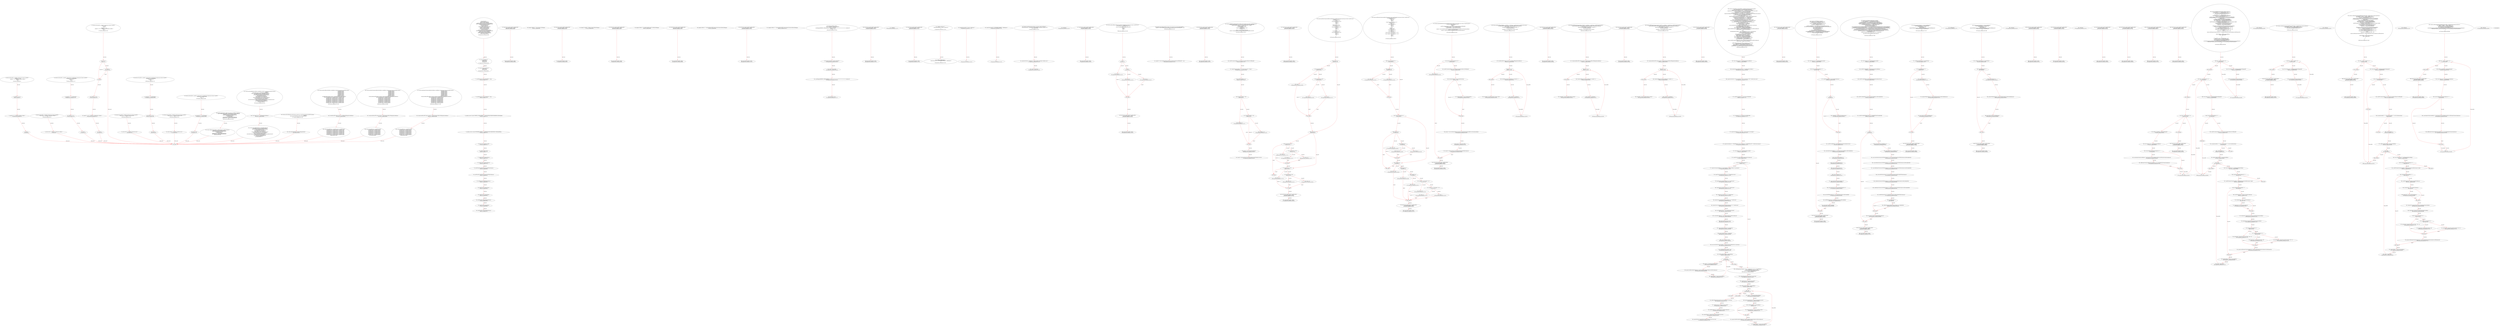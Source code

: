 digraph  {
13 [label="2_ function add(uint256 a, uint256 b) internal pure returns (uint256) {\n        uint256 c = a + b;\n        require(c >= a, \"SafeMath: addition overflow\");\n        return c;\n    }\n13-function_definition-3-7", method="add(uint256 a,uint256 b)", type_label=function_definition];
30 [label="3_ uint256 c = a + b;\n30-new_variable-4-4", method="add(uint256 a,uint256 b)", type_label=new_variable];
38 [label="4_ require(c >= a, \"SafeMath: addition overflow\");\n38-expression_statement-5-5", method="add(uint256 a,uint256 b)", type_label=expression_statement];
48 [label="5_ return c;\n48-return-6-6", method="add(uint256 a,uint256 b)", type_label=return];
50 [label="7_ function sub(uint256 a, uint256 b) internal pure returns (uint256) {\n        return sub(a, b, \"SafeMath: subtraction overflow\");\n    }\n50-function_definition-8-10", method="sub(uint256 a,uint256 b)", type_label=function_definition];
67 [label="8_ return sub(a, b, \"SafeMath: subtraction overflow\");\n67-return-9-9", method="sub(uint256 a,uint256 b)", type_label=return];
77 [label="10_ function sub(uint256 a, uint256 b, string memory errorMessage) internal pure returns (uint256) {\n        require(b <= a, errorMessage);\n        uint256 c = a - b;\n        return c;\n    }\n77-function_definition-11-15", method="sub(uint256 a,uint256 b,string memory errorMessage)", type_label=function_definition];
98 [label="11_ require(b <= a, errorMessage);\n98-expression_statement-12-12", method="sub(uint256 a,uint256 b,string memory errorMessage)", type_label=expression_statement];
107 [label="12_ uint256 c = a - b;\n107-new_variable-13-13", method="sub(uint256 a,uint256 b,string memory errorMessage)", type_label=new_variable];
115 [label="13_ return c;\n115-return-14-14", method="sub(uint256 a,uint256 b,string memory errorMessage)", type_label=return];
117 [label="15_ function mul(uint256 a, uint256 b) internal pure returns (uint256) {\n        if (a == 0) {\n            return 0;\n        }\n        uint256 c = a * b;\n        require(c / a == b, \"SafeMath: multiplication overflow\");\n        return c;\n    }\n117-function_definition-16-23", method="mul(uint256 a,uint256 b)", type_label=function_definition];
134 [label="16_ if_a == 0\n134-if-17-19", method="mul(uint256 a,uint256 b)", type_label=if];
4332 [label="16_ end_if", method="mul(uint256 a,uint256 b)", type_label=end_if];
139 [label="17_ return 0;\n139-return-18-18", method="mul(uint256 a,uint256 b)", type_label=return];
141 [label="19_ uint256 c = a * b;\n141-new_variable-20-20", method="mul(uint256 a,uint256 b)", type_label=new_variable];
149 [label="20_ require(c / a == b, \"SafeMath: multiplication overflow\");\n149-expression_statement-21-21", method="mul(uint256 a,uint256 b)", type_label=expression_statement];
161 [label="21_ return c;\n161-return-22-22", method="mul(uint256 a,uint256 b)", type_label=return];
163 [label="23_ function div(uint256 a, uint256 b) internal pure returns (uint256) {\n        return div(a, b, \"SafeMath: division by zero\");\n    }\n163-function_definition-24-26", method="div(uint256 a,uint256 b)", type_label=function_definition];
180 [label="24_ return div(a, b, \"SafeMath: division by zero\");\n180-return-25-25", method="div(uint256 a,uint256 b)", type_label=return];
190 [label="26_ function div(uint256 a, uint256 b, string memory errorMessage) internal pure returns (uint256) {\n        require(b > 0, errorMessage);\n        uint256 c = a / b;\n        return c;\n    }\n190-function_definition-27-31", method="div(uint256 a,uint256 b,string memory errorMessage)", type_label=function_definition];
211 [label="27_ require(b > 0, errorMessage);\n211-expression_statement-28-28", method="div(uint256 a,uint256 b,string memory errorMessage)", type_label=expression_statement];
220 [label="28_ uint256 c = a / b;\n220-new_variable-29-29", method="div(uint256 a,uint256 b,string memory errorMessage)", type_label=new_variable];
228 [label="29_ return c;\n228-return-30-30", method="div(uint256 a,uint256 b,string memory errorMessage)", type_label=return];
230 [label="31_ function mod(uint256 a, uint256 b) internal pure returns (uint256) {\n        return mod(a, b, \"SafeMath: modulo by zero\");\n    }\n230-function_definition-32-34", method="mod(uint256 a,uint256 b)", type_label=function_definition];
247 [label="32_ return mod(a, b, \"SafeMath: modulo by zero\");\n247-return-33-33", method="mod(uint256 a,uint256 b)", type_label=return];
257 [label="34_ function mod(uint256 a, uint256 b, string memory errorMessage) internal pure returns (uint256) {\n        require(b != 0, errorMessage);\n        return a % b;\n    }\n257-function_definition-35-38", method="mod(uint256 a,uint256 b,string memory errorMessage)", type_label=function_definition];
278 [label="35_ require(b != 0, errorMessage);\n278-expression_statement-36-36", method="mod(uint256 a,uint256 b,string memory errorMessage)", type_label=expression_statement];
287 [label="36_ return a % b;\n287-return-37-37", method="mod(uint256 a,uint256 b,string memory errorMessage)", type_label=return];
303 [label="42_ struct User {\n        uint256 totalInvestCount;\n        uint256 totalInvestAmount;\n        uint256 totalStaticCommissionWithdrawAmount;\n        uint256 totalDynamicCommissionWithdrawAmount;\n        uint256 totalWithdrawAmount;\n        uint256 downlineCount;\n        uint256 nodeCount;\n        uint256 totalDownlineInvestAmount;\n        uint256 currentInvestTime;\n        uint256 currentInvestAmount;\n        uint256 currentInvestCycle;\n        uint256 currentlevel;\n        uint256 currentStaticCommissionRatio;\n        uint256 currentStaticCommissionWithdrawAmount;\n        uint256 staticCommissionBalance;\n        uint256 dynamicCommissionBalance;\n        uint256 calcDynamicCommissionAmount;\n        address sponsorAddress;\n    }\n303-expression_statement-43-62", method="User()", type_label=expression_statement];
377 [label="62_ struct InvestRecord {\n        uint256 time;\n        uint256 amount;\n        uint256 cycle;\n    }\n377-expression_statement-63-67", method="InvestRecord()", type_label=expression_statement];
391 [label="67_ struct CommissionRecord {\n        uint256 time;\n        uint256 amount;\n    }\n391-expression_statement-68-71", method="CommissionRecord()", type_label=expression_statement];
401 [label="71_ uint256 private constant ONE_ETH = 1 ether;\n401-new_variable-72-72", method="", type_label=new_variable];
408 [label="72_ uint256 private constant ONE_DAY = 1 days;\n408-new_variable-73-73", method="", type_label=new_variable];
415 [label="73_ address private constant GENESIS_USER_ADDRESS = 0xe00d13D53Ba180EAD5F4838BD56b15629026A8C9;\n415-new_variable-74-74", method="", type_label=new_variable];
421 [label="74_ address private constant ENGINEER_ADDRESS = 0xddf0bB01f81059CCdB3D5bF5b1C7Bd540aDDFEac;\n421-new_variable-75-75", method="", type_label=new_variable];
427 [label="75_ bool private initialized = false;\n427-new_variable-76-76", method="", type_label=new_variable];
434 [label="76_ address public owner;\n434-new_variable-77-77", method="", type_label=new_variable];
439 [label="77_ uint256 public totalInvestCount;\n439-new_variable-78-78", method="", type_label=new_variable];
444 [label="78_ uint256 public totalInvestAmount;\n444-new_variable-79-79", method="", type_label=new_variable];
449 [label="79_ uint256 public totalStaticCommissionWithdrawAmount;\n449-new_variable-80-80", method="", type_label=new_variable];
454 [label="80_ uint256 public totalDynamicCommissionWithdrawAmount;\n454-new_variable-81-81", method="", type_label=new_variable];
459 [label="81_ uint256 public totalWithdrawAmount;\n459-new_variable-82-82", method="", type_label=new_variable];
464 [label="82_ uint256 public totalUserCount;\n464-new_variable-83-83", method="", type_label=new_variable];
469 [label="83_ uint256 public engineerFunds;\n469-new_variable-84-84", method="", type_label=new_variable];
474 [label="84_ uint256 public engineerWithdrawAmount;\n474-new_variable-85-85", method="", type_label=new_variable];
479 [label="85_ uint256 public operatorFunds;\n479-new_variable-86-86", method="", type_label=new_variable];
484 [label="86_ uint256 public operatorWithdrawAmount;\n484-new_variable-87-87", method="", type_label=new_variable];
489 [label="87_ function bug_unchk_send18() payable public{\n      msg.sender.transfer(1 ether);}\n489-function_definition-88-89", method="bug_unchk_send18()", type_label=function_definition];
494 [label="88_ msg.sender.transfer(1 ether);\n494-expression_statement-89-89", method="bug_unchk_send18()", type_label=expression_statement];
504 [label="89_ mapping (address => User) private userMapping;\n504-new_variable-90-90", method="", type_label=new_variable];
512 [label="90_ function bug_unchk_send29() payable public{\n      msg.sender.transfer(1 ether);}\n512-function_definition-91-92", method="bug_unchk_send29()", type_label=function_definition];
517 [label="91_ msg.sender.transfer(1 ether);\n517-expression_statement-92-92", method="bug_unchk_send29()", type_label=expression_statement];
527 [label="92_ mapping (uint256 => address) private addressMapping;\n527-new_variable-93-93", method="", type_label=new_variable];
534 [label="93_ function bug_unchk_send6() payable public{\n      msg.sender.transfer(1 ether);}\n534-function_definition-94-95", method="bug_unchk_send6()", type_label=function_definition];
539 [label="94_ msg.sender.transfer(1 ether);\n539-expression_statement-95-95", method="bug_unchk_send6()", type_label=expression_statement];
549 [label="95_ mapping (address => InvestRecord[9]) private investRecordMapping;\n549-new_variable-96-96", method="", type_label=new_variable];
559 [label="96_ function bug_unchk_send16() payable public{\n      msg.sender.transfer(1 ether);}\n559-function_definition-97-98", method="bug_unchk_send16()", type_label=function_definition];
564 [label="97_ msg.sender.transfer(1 ether);\n564-expression_statement-98-98", method="bug_unchk_send16()", type_label=expression_statement];
574 [label="98_ mapping (address => CommissionRecord[9]) private staticCommissionRecordMapping;\n574-new_variable-99-99", method="", type_label=new_variable];
584 [label="99_ function bug_unchk_send24() payable public{\n      msg.sender.transfer(1 ether);}\n584-function_definition-100-101", method="bug_unchk_send24()", type_label=function_definition];
589 [label="100_ msg.sender.transfer(1 ether);\n589-expression_statement-101-101", method="bug_unchk_send24()", type_label=expression_statement];
599 [label="101_ mapping (address => CommissionRecord[9]) private dynamicCommissionRecordMapping;\n599-new_variable-102-102", method="", type_label=new_variable];
609 [label="102_ function initialize() public {\n        require(!initialized, \"already initialized\");\n        owner = msg.sender;\n        userMapping[GENESIS_USER_ADDRESS] = User(1, 0, 0, 0, 0, 0, 0, 0, 0, 0, 0, 0, 0, 0, 0, 0, 0, address(0));\n        initialized = true;\n    }\n609-function_definition-103-108", method="initialize()", type_label=function_definition];
613 [label="103_ require(!initialized, \"already initialized\");\n613-expression_statement-104-104", method="initialize()", type_label=expression_statement];
622 [label="104_ owner = msg.sender;\n622-expression_statement-105-105", method="initialize()", type_label=expression_statement];
628 [label="105_ userMapping[GENESIS_USER_ADDRESS] = User(1, 0, 0, 0, 0, 0, 0, 0, 0, 0, 0, 0, 0, 0, 0, 0, 0, address(0));\n628-expression_statement-106-106", method="initialize()", type_label=expression_statement];
673 [label="106_ initialized = true;\n673-expression_statement-107-107", method="initialize()", type_label=expression_statement];
678 [label="108_ function bug_unchk_send5() payable public{\n      msg.sender.transfer(1 ether);}\n678-function_definition-109-110", method="bug_unchk_send5()", type_label=function_definition];
683 [label="109_ msg.sender.transfer(1 ether);\n683-expression_statement-110-110", method="bug_unchk_send5()", type_label=expression_statement];
695 [label="111_ initialize();\n695-expression_statement-112-112", method="", type_label=expression_statement];
698 [label="113_ function bug_unchk_send15() payable public{\n      msg.sender.transfer(1 ether);}\n698-function_definition-114-115", method="bug_unchk_send15()", type_label=function_definition];
703 [label="114_ msg.sender.transfer(1 ether);\n703-expression_statement-115-115", method="bug_unchk_send15()", type_label=expression_statement];
713 [label="115_ modifier onlyOwner() {\n        require(msg.sender == owner, \"onlyOwner\");\n        _;\n    }\n713-expression_statement-116-119", method="", type_label=expression_statement];
716 [label="116_ require(msg.sender == owner, \"onlyOwner\");\n716-expression_statement-117-117", method="", type_label=expression_statement];
728 [label="117_ _;\n728-expression_statement-118-118", method="", type_label=expression_statement];
730 [label="119_ modifier onlyEngineer() {\n        require(msg.sender == ENGINEER_ADDRESS, \"onlyEngineer\");\n        _;\n    }\n730-expression_statement-120-123", method="", type_label=expression_statement];
733 [label="120_ require(msg.sender == ENGINEER_ADDRESS, \"onlyEngineer\");\n733-expression_statement-121-121", method="", type_label=expression_statement];
745 [label="121_ _;\n745-expression_statement-122-122", method="", type_label=expression_statement];
747 [label="123_ function transferOwnership(address newOwner) public onlyOwner {\n        require(newOwner != address(0), \"cannot transfer ownership to address zero\");\n        owner = newOwner;\n    }\n747-function_definition-124-127", method="transferOwnership(address newOwner)", type_label=function_definition];
754 [label="123_ onlyOwner\n754-expression_statement-124-124", method="transferOwnership(address newOwner)", type_label=expression_statement];
757 [label="124_ require(newOwner != address(0), \"cannot transfer ownership to address zero\");\n757-expression_statement-125-125", method="transferOwnership(address newOwner)", type_label=expression_statement];
769 [label="125_ owner = newOwner;\n769-expression_statement-126-126", method="transferOwnership(address newOwner)", type_label=expression_statement];
773 [label="127_ function bug_unchk_send28() payable public{\n      msg.sender.transfer(1 ether);}\n773-function_definition-128-129", method="bug_unchk_send28()", type_label=function_definition];
778 [label="128_ msg.sender.transfer(1 ether);\n778-expression_statement-129-129", method="bug_unchk_send28()", type_label=expression_statement];
788 [label="129_ function getLevelByInvestAmount(uint256 investAmount) private pure returns (uint256 level) {\n        if (investAmount >= ONE_ETH.mul(11)) {\n            level = 3;\n        } else if (investAmount >= ONE_ETH.mul(6)) {\n            level = 2;\n        } else {\n            level = 1;\n        }\n    }\n788-function_definition-130-138", method="getLevelByInvestAmount(uint256 investAmount)", type_label=function_definition];
802 [label="130_ if\n802-if-131-137", method="getLevelByInvestAmount(uint256 investAmount)", type_label=if];
5000 [label="130_ end_if", method="getLevelByInvestAmount(uint256 investAmount)", type_label=end_if];
812 [label="131_ level = 3;\n812-expression_statement-132-132", method="getLevelByInvestAmount(uint256 investAmount)", type_label=expression_statement];
816 [label="132_ if\n816-if-133-137", method="getLevelByInvestAmount(uint256 investAmount)", type_label=if];
826 [label="133_ level = 2;\n826-expression_statement-134-134", method="getLevelByInvestAmount(uint256 investAmount)", type_label=expression_statement];
831 [label="135_ level = 1;\n831-expression_statement-136-136", method="getLevelByInvestAmount(uint256 investAmount)", type_label=expression_statement];
835 [label="138_ function bug_unchk_send21() payable public{\n      msg.sender.transfer(1 ether);}\n835-function_definition-139-140", method="bug_unchk_send21()", type_label=function_definition];
840 [label="139_ msg.sender.transfer(1 ether);\n840-expression_statement-140-140", method="bug_unchk_send21()", type_label=expression_statement];
850 [label="140_ function isInvestExpired(User memory user) private view returns (bool expired) {\n        expired = (user.currentInvestTime.add(user.currentInvestCycle.mul(ONE_DAY)) < now);\n    }\n850-function_definition-141-143", method="isInvestExpired(User memory user)", type_label=function_definition];
865 [label="141_ expired = (user.currentInvestTime.add(user.currentInvestCycle.mul(ONE_DAY)) < now);\n865-expression_statement-142-142", method="isInvestExpired(User memory user)", type_label=expression_statement];
886 [label="143_ function bug_unchk_send10() payable public{\n      msg.sender.transfer(1 ether);}\n886-function_definition-144-145", method="bug_unchk_send10()", type_label=function_definition];
891 [label="144_ msg.sender.transfer(1 ether);\n891-expression_statement-145-145", method="bug_unchk_send10()", type_label=expression_statement];
901 [label="145_ function getAbortInvestAmount(User memory user) private view returns (uint256 amount) {\n        uint256 commissionDays = now.sub(user.currentInvestTime).div(ONE_DAY);\n        require(commissionDays >= 3, \"Invest time must >= 3days\");\n        uint256 lossRatio = 15;\n        if (commissionDays >= 60) {\n            lossRatio = 5;\n        } else if (commissionDays >= 30) {\n            lossRatio = 10;\n        }\n        amount = user.currentInvestAmount;\n        amount = amount.sub(user.currentInvestAmount.mul(lossRatio).div(100));\n    }\n901-function_definition-146-157", method="getAbortInvestAmount(User memory user)", type_label=function_definition];
916 [label="146_ uint256 commissionDays = now.sub(user.currentInvestTime).div(ONE_DAY);\n916-new_variable-147-147", method="getAbortInvestAmount(User memory user)", type_label=new_variable];
934 [label="147_ require(commissionDays >= 3, \"Invest time must >= 3days\");\n934-expression_statement-148-148", method="getAbortInvestAmount(User memory user)", type_label=expression_statement];
944 [label="148_ uint256 lossRatio = 15;\n944-new_variable-149-149", method="getAbortInvestAmount(User memory user)", type_label=new_variable];
950 [label="149_ if_commissionDays >= 60\n950-if-150-154", method="getAbortInvestAmount(User memory user)", type_label=if];
5148 [label="149_ end_if", method="getAbortInvestAmount(User memory user)", type_label=end_if];
955 [label="150_ lossRatio = 5;\n955-expression_statement-151-151", method="getAbortInvestAmount(User memory user)", type_label=expression_statement];
959 [label="151_ if_commissionDays >= 30\n959-if-152-154", method="getAbortInvestAmount(User memory user)", type_label=if];
964 [label="152_ lossRatio = 10;\n964-expression_statement-153-153", method="getAbortInvestAmount(User memory user)", type_label=expression_statement];
968 [label="154_ amount = user.currentInvestAmount;\n968-expression_statement-155-155", method="getAbortInvestAmount(User memory user)", type_label=expression_statement];
974 [label="155_ amount = amount.sub(user.currentInvestAmount.mul(lossRatio).div(100));\n974-expression_statement-156-156", method="getAbortInvestAmount(User memory user)", type_label=expression_statement];
995 [label="157_ function bug_unchk_send22() payable public{\n      msg.sender.transfer(1 ether);}\n995-function_definition-158-159", method="bug_unchk_send22()", type_label=function_definition];
1000 [label="158_ msg.sender.transfer(1 ether);\n1000-expression_statement-159-159", method="bug_unchk_send22()", type_label=expression_statement];
1010 [label="159_ function getStaticCommissionRatio(uint256 level, uint256 investCycle) private pure returns (uint256 ratio) {\n        if (level == 1) {\n            if (investCycle == 30) {\n                ratio = 7;\n            } else if(investCycle == 60) {\n                ratio = 8;\n            } else {\n                ratio = 9;\n            }\n        } else if (level == 2) {\n            if (investCycle == 30) {\n                ratio = 8;\n            } else if(investCycle == 60) {\n                ratio = 9;\n            } else {\n                ratio = 10;\n            }\n        } else {\n            if (investCycle == 30) {\n                ratio = 11;\n            } else if(investCycle == 60) {\n                ratio = 12;\n            } else {\n                ratio = 13;\n            }\n        }\n    }\n1010-function_definition-160-186", method="getStaticCommissionRatio(uint256 level,uint256 investCycle)", type_label=function_definition];
1028 [label="160_ if_level == 1\n1028-if-161-185", method="getStaticCommissionRatio(uint256 level,uint256 investCycle)", type_label=if];
5226 [label="160_ end_if", method="getStaticCommissionRatio(uint256 level,uint256 investCycle)", type_label=end_if];
1033 [label="161_ if_investCycle == 30\n1033-if-162-168", method="getStaticCommissionRatio(uint256 level,uint256 investCycle)", type_label=if];
5231 [label="161_ end_if", method="getStaticCommissionRatio(uint256 level,uint256 investCycle)", type_label=end_if];
1038 [label="162_ ratio = 7;\n1038-expression_statement-163-163", method="getStaticCommissionRatio(uint256 level,uint256 investCycle)", type_label=expression_statement];
1042 [label="163_ if_investCycle == 60\n1042-if-164-168", method="getStaticCommissionRatio(uint256 level,uint256 investCycle)", type_label=if];
1047 [label="164_ ratio = 8;\n1047-expression_statement-165-165", method="getStaticCommissionRatio(uint256 level,uint256 investCycle)", type_label=expression_statement];
1052 [label="166_ ratio = 9;\n1052-expression_statement-167-167", method="getStaticCommissionRatio(uint256 level,uint256 investCycle)", type_label=expression_statement];
1056 [label="168_ if_level == 2\n1056-if-169-185", method="getStaticCommissionRatio(uint256 level,uint256 investCycle)", type_label=if];
1061 [label="169_ if_investCycle == 30\n1061-if-170-176", method="getStaticCommissionRatio(uint256 level,uint256 investCycle)", type_label=if];
5259 [label="169_ end_if", method="getStaticCommissionRatio(uint256 level,uint256 investCycle)", type_label=end_if];
1066 [label="170_ ratio = 8;\n1066-expression_statement-171-171", method="getStaticCommissionRatio(uint256 level,uint256 investCycle)", type_label=expression_statement];
1070 [label="171_ if_investCycle == 60\n1070-if-172-176", method="getStaticCommissionRatio(uint256 level,uint256 investCycle)", type_label=if];
1075 [label="172_ ratio = 9;\n1075-expression_statement-173-173", method="getStaticCommissionRatio(uint256 level,uint256 investCycle)", type_label=expression_statement];
1080 [label="174_ ratio = 10;\n1080-expression_statement-175-175", method="getStaticCommissionRatio(uint256 level,uint256 investCycle)", type_label=expression_statement];
1085 [label="177_ if_investCycle == 30\n1085-if-178-184", method="getStaticCommissionRatio(uint256 level,uint256 investCycle)", type_label=if];
5283 [label="177_ end_if", method="getStaticCommissionRatio(uint256 level,uint256 investCycle)", type_label=end_if];
1090 [label="178_ ratio = 11;\n1090-expression_statement-179-179", method="getStaticCommissionRatio(uint256 level,uint256 investCycle)", type_label=expression_statement];
1094 [label="179_ if_investCycle == 60\n1094-if-180-184", method="getStaticCommissionRatio(uint256 level,uint256 investCycle)", type_label=if];
1099 [label="180_ ratio = 12;\n1099-expression_statement-181-181", method="getStaticCommissionRatio(uint256 level,uint256 investCycle)", type_label=expression_statement];
1104 [label="182_ ratio = 13;\n1104-expression_statement-183-183", method="getStaticCommissionRatio(uint256 level,uint256 investCycle)", type_label=expression_statement];
1108 [label="186_ function bug_unchk_send12() payable public{\n      msg.sender.transfer(1 ether);}\n1108-function_definition-187-188", method="bug_unchk_send12()", type_label=function_definition];
1113 [label="187_ msg.sender.transfer(1 ether);\n1113-expression_statement-188-188", method="bug_unchk_send12()", type_label=expression_statement];
1123 [label="188_ function getDynamicCommissionRatio(User memory user, uint256 depth) private pure returns (uint256 ratio) {\n        if (user.currentlevel == 1) {\n            if (depth == 1) {\n                ratio = 50;\n            } else {\n                ratio = 0;\n            }\n        } else if (user.currentlevel == 2) {\n            if (depth == 1) {\n                ratio = 70;\n            } else if (depth == 2) {\n                ratio = 50;\n            } else {\n                ratio = 0;\n            }\n        } else {\n            if (depth == 1) {\n                ratio = 100;\n            } else if (depth == 2) {\n                ratio = 70;\n            } else if (depth == 3) {\n                ratio = 50;\n            } else if (depth >= 4 && depth <= 10) {\n                ratio = 10;\n            } else if (depth >= 11 && depth <= 20) {\n                ratio = 5;\n            } else {\n                ratio = 1;\n            }\n        }\n    }\n1123-function_definition-189-219", method="getDynamicCommissionRatio(User memory user,uint256 depth)", type_label=function_definition];
1142 [label="189_ if_user.currentlevel == 1\n1142-if-190-218", method="getDynamicCommissionRatio(User memory user,uint256 depth)", type_label=if];
5340 [label="189_ end_if", method="getDynamicCommissionRatio(User memory user,uint256 depth)", type_label=end_if];
1149 [label="190_ if_depth == 1\n1149-if-191-195", method="getDynamicCommissionRatio(User memory user,uint256 depth)", type_label=if];
5347 [label="190_ end_if", method="getDynamicCommissionRatio(User memory user,uint256 depth)", type_label=end_if];
1154 [label="191_ ratio = 50;\n1154-expression_statement-192-192", method="getDynamicCommissionRatio(User memory user,uint256 depth)", type_label=expression_statement];
1159 [label="193_ ratio = 0;\n1159-expression_statement-194-194", method="getDynamicCommissionRatio(User memory user,uint256 depth)", type_label=expression_statement];
1163 [label="195_ if_user.currentlevel == 2\n1163-if-196-218", method="getDynamicCommissionRatio(User memory user,uint256 depth)", type_label=if];
1170 [label="196_ if_depth == 1\n1170-if-197-203", method="getDynamicCommissionRatio(User memory user,uint256 depth)", type_label=if];
5368 [label="196_ end_if", method="getDynamicCommissionRatio(User memory user,uint256 depth)", type_label=end_if];
1175 [label="197_ ratio = 70;\n1175-expression_statement-198-198", method="getDynamicCommissionRatio(User memory user,uint256 depth)", type_label=expression_statement];
1179 [label="198_ if_depth == 2\n1179-if-199-203", method="getDynamicCommissionRatio(User memory user,uint256 depth)", type_label=if];
1184 [label="199_ ratio = 50;\n1184-expression_statement-200-200", method="getDynamicCommissionRatio(User memory user,uint256 depth)", type_label=expression_statement];
1189 [label="201_ ratio = 0;\n1189-expression_statement-202-202", method="getDynamicCommissionRatio(User memory user,uint256 depth)", type_label=expression_statement];
1194 [label="204_ if_depth == 1\n1194-if-205-217", method="getDynamicCommissionRatio(User memory user,uint256 depth)", type_label=if];
5392 [label="204_ end_if", method="getDynamicCommissionRatio(User memory user,uint256 depth)", type_label=end_if];
1199 [label="205_ ratio = 100;\n1199-expression_statement-206-206", method="getDynamicCommissionRatio(User memory user,uint256 depth)", type_label=expression_statement];
1203 [label="206_ if_depth == 2\n1203-if-207-217", method="getDynamicCommissionRatio(User memory user,uint256 depth)", type_label=if];
1208 [label="207_ ratio = 70;\n1208-expression_statement-208-208", method="getDynamicCommissionRatio(User memory user,uint256 depth)", type_label=expression_statement];
1212 [label="208_ if_depth == 3\n1212-if-209-217", method="getDynamicCommissionRatio(User memory user,uint256 depth)", type_label=if];
1217 [label="209_ ratio = 50;\n1217-expression_statement-210-210", method="getDynamicCommissionRatio(User memory user,uint256 depth)", type_label=expression_statement];
1221 [label="210_ if_depth >= 4 && depth <= 10\n1221-if-211-217", method="getDynamicCommissionRatio(User memory user,uint256 depth)", type_label=if];
1230 [label="211_ ratio = 10;\n1230-expression_statement-212-212", method="getDynamicCommissionRatio(User memory user,uint256 depth)", type_label=expression_statement];
1234 [label="212_ if_depth >= 11 && depth <= 20\n1234-if-213-217", method="getDynamicCommissionRatio(User memory user,uint256 depth)", type_label=if];
1243 [label="213_ ratio = 5;\n1243-expression_statement-214-214", method="getDynamicCommissionRatio(User memory user,uint256 depth)", type_label=expression_statement];
1248 [label="215_ ratio = 1;\n1248-expression_statement-216-216", method="getDynamicCommissionRatio(User memory user,uint256 depth)", type_label=expression_statement];
1252 [label="219_ function bug_unchk_send11() payable public{\n      msg.sender.transfer(1 ether);}\n1252-function_definition-220-221", method="bug_unchk_send11()", type_label=function_definition];
1257 [label="220_ msg.sender.transfer(1 ether);\n1257-expression_statement-221-221", method="bug_unchk_send11()", type_label=expression_statement];
1267 [label="221_ function getAvaliableStaticCommissionAmount(User memory user) private view returns (uint256 amount) {\n        if (user.currentInvestAmount == 0) {\n            amount = 0;\n        } else {\n            uint256 commissionDays = now.sub(user.currentInvestTime).div(ONE_DAY);\n            if (commissionDays > user.currentInvestCycle) {\n                commissionDays = user.currentInvestCycle;\n            }\n            amount = user.currentInvestAmount.mul(user.currentStaticCommissionRatio).mul(commissionDays);\n            amount = amount.div(1000);\n            amount = amount.sub(user.currentStaticCommissionWithdrawAmount);\n        }\n    }\n1267-function_definition-222-234", method="getAvaliableStaticCommissionAmount(User memory user)", type_label=function_definition];
1282 [label="222_ if_user.currentInvestAmount == 0\n1282-if-223-233", method="getAvaliableStaticCommissionAmount(User memory user)", type_label=if];
5480 [label="222_ end_if", method="getAvaliableStaticCommissionAmount(User memory user)", type_label=end_if];
1289 [label="223_ amount = 0;\n1289-expression_statement-224-224", method="getAvaliableStaticCommissionAmount(User memory user)", type_label=expression_statement];
1294 [label="225_ uint256 commissionDays = now.sub(user.currentInvestTime).div(ONE_DAY);\n1294-new_variable-226-226", method="getAvaliableStaticCommissionAmount(User memory user)", type_label=new_variable];
1312 [label="226_ if_commissionDays > user.currentInvestCycle\n1312-if-227-229", method="getAvaliableStaticCommissionAmount(User memory user)", type_label=if];
5510 [label="226_ end_if", method="getAvaliableStaticCommissionAmount(User memory user)", type_label=end_if];
1319 [label="227_ commissionDays = user.currentInvestCycle;\n1319-expression_statement-228-228", method="getAvaliableStaticCommissionAmount(User memory user)", type_label=expression_statement];
1325 [label="229_ amount = user.currentInvestAmount.mul(user.currentStaticCommissionRatio).mul(commissionDays);\n1325-expression_statement-230-230", method="getAvaliableStaticCommissionAmount(User memory user)", type_label=expression_statement];
1343 [label="230_ amount = amount.div(1000);\n1343-expression_statement-231-231", method="getAvaliableStaticCommissionAmount(User memory user)", type_label=expression_statement];
1352 [label="231_ amount = amount.sub(user.currentStaticCommissionWithdrawAmount);\n1352-expression_statement-232-232", method="getAvaliableStaticCommissionAmount(User memory user)", type_label=expression_statement];
1363 [label="234_ function bug_unchk_send1() payable public{\n      msg.sender.transfer(1 ether);}\n1363-function_definition-235-236", method="bug_unchk_send1()", type_label=function_definition];
1368 [label="235_ msg.sender.transfer(1 ether);\n1368-expression_statement-236-236", method="bug_unchk_send1()", type_label=expression_statement];
1378 [label="236_ function addInvestRecord(address userAddress, uint256 time, uint256 amount, uint256 cycle) private {\n        InvestRecord[9] storage records = investRecordMapping[userAddress];\n        for (uint256 i = 8; i > 0; --i) {\n            InvestRecord memory prevRecord = records[i - 1];\n            records[i] = prevRecord;\n        }\n        records[0] = InvestRecord(time, amount, cycle);\n    }\n1378-function_definition-237-244", method="addInvestRecord(address userAddress,uint256 time,uint256 amount,uint256 cycle)", type_label=function_definition];
1398 [label="237_ InvestRecord[9] storage records = investRecordMapping[userAddress];\n1398-new_variable-238-238", method="addInvestRecord(address userAddress,uint256 time,uint256 amount,uint256 cycle)", type_label=new_variable];
1409 [label="238_ for(i > 0;;--i)\n1409-for-239-242", method="addInvestRecord(address userAddress,uint256 time,uint256 amount,uint256 cycle)", type_label=for];
5607 [label="238_ end_loop", method="addInvestRecord(address userAddress,uint256 time,uint256 amount,uint256 cycle)", type_label=end_loop];
1420 [label="238_ --i\n1420-expression_statement-239-239", method="addInvestRecord(address userAddress,uint256 time,uint256 amount,uint256 cycle)", type_label=expression_statement];
1423 [label="239_ InvestRecord memory prevRecord = records[i - 1];\n1423-new_variable-240-240", method="addInvestRecord(address userAddress,uint256 time,uint256 amount,uint256 cycle)", type_label=new_variable];
1434 [label="240_ records[i] = prevRecord;\n1434-expression_statement-241-241", method="addInvestRecord(address userAddress,uint256 time,uint256 amount,uint256 cycle)", type_label=expression_statement];
1440 [label="242_ records[0] = InvestRecord(time, amount, cycle);\n1440-expression_statement-243-243", method="addInvestRecord(address userAddress,uint256 time,uint256 amount,uint256 cycle)", type_label=expression_statement];
1453 [label="244_ function bug_unchk_send2() payable public{\n      msg.sender.transfer(1 ether);}\n1453-function_definition-245-246", method="bug_unchk_send2()", type_label=function_definition];
1458 [label="245_ msg.sender.transfer(1 ether);\n1458-expression_statement-246-246", method="bug_unchk_send2()", type_label=expression_statement];
1468 [label="246_ function addStaticCommissionRecord(address userAddress, uint256 time, uint256 amount) private {\n        CommissionRecord[9] storage records = staticCommissionRecordMapping[userAddress];\n        for (uint256 i = 8; i > 0; --i) {\n            CommissionRecord memory prevRecord = records[i - 1];\n            records[i] = prevRecord;\n        }\n        records[0] = CommissionRecord(time, amount);\n    }\n1468-function_definition-247-254", method="addStaticCommissionRecord(address userAddress,uint256 time,uint256 amount)", type_label=function_definition];
1484 [label="247_ CommissionRecord[9] storage records = staticCommissionRecordMapping[userAddress];\n1484-new_variable-248-248", method="addStaticCommissionRecord(address userAddress,uint256 time,uint256 amount)", type_label=new_variable];
1495 [label="248_ for(i > 0;;--i)\n1495-for-249-252", method="addStaticCommissionRecord(address userAddress,uint256 time,uint256 amount)", type_label=for];
5693 [label="248_ end_loop", method="addStaticCommissionRecord(address userAddress,uint256 time,uint256 amount)", type_label=end_loop];
1506 [label="248_ --i\n1506-expression_statement-249-249", method="addStaticCommissionRecord(address userAddress,uint256 time,uint256 amount)", type_label=expression_statement];
1509 [label="249_ CommissionRecord memory prevRecord = records[i - 1];\n1509-new_variable-250-250", method="addStaticCommissionRecord(address userAddress,uint256 time,uint256 amount)", type_label=new_variable];
1520 [label="250_ records[i] = prevRecord;\n1520-expression_statement-251-251", method="addStaticCommissionRecord(address userAddress,uint256 time,uint256 amount)", type_label=expression_statement];
1526 [label="252_ records[0] = CommissionRecord(time, amount);\n1526-expression_statement-253-253", method="addStaticCommissionRecord(address userAddress,uint256 time,uint256 amount)", type_label=expression_statement];
1537 [label="254_ function bug_unchk_send17() payable public{\n      msg.sender.transfer(1 ether);}\n1537-function_definition-255-256", method="bug_unchk_send17()", type_label=function_definition];
1542 [label="255_ msg.sender.transfer(1 ether);\n1542-expression_statement-256-256", method="bug_unchk_send17()", type_label=expression_statement];
1552 [label="256_ function addDynamicCommissionRecord(address userAddress, uint256 time, uint256 amount) private {\n        CommissionRecord[9] storage records = dynamicCommissionRecordMapping[userAddress];\n        for (uint256 i = 8; i > 0; --i) {\n            CommissionRecord memory prevRecord = records[i - 1];\n            records[i] = prevRecord;\n        }\n        records[0] = CommissionRecord(time, amount);\n    }\n1552-function_definition-257-264", method="addDynamicCommissionRecord(address userAddress,uint256 time,uint256 amount)", type_label=function_definition];
1568 [label="257_ CommissionRecord[9] storage records = dynamicCommissionRecordMapping[userAddress];\n1568-new_variable-258-258", method="addDynamicCommissionRecord(address userAddress,uint256 time,uint256 amount)", type_label=new_variable];
1579 [label="258_ for(i > 0;;--i)\n1579-for-259-262", method="addDynamicCommissionRecord(address userAddress,uint256 time,uint256 amount)", type_label=for];
5777 [label="258_ end_loop", method="addDynamicCommissionRecord(address userAddress,uint256 time,uint256 amount)", type_label=end_loop];
1590 [label="258_ --i\n1590-expression_statement-259-259", method="addDynamicCommissionRecord(address userAddress,uint256 time,uint256 amount)", type_label=expression_statement];
1593 [label="259_ CommissionRecord memory prevRecord = records[i - 1];\n1593-new_variable-260-260", method="addDynamicCommissionRecord(address userAddress,uint256 time,uint256 amount)", type_label=new_variable];
1604 [label="260_ records[i] = prevRecord;\n1604-expression_statement-261-261", method="addDynamicCommissionRecord(address userAddress,uint256 time,uint256 amount)", type_label=expression_statement];
1610 [label="262_ records[0] = CommissionRecord(time, amount);\n1610-expression_statement-263-263", method="addDynamicCommissionRecord(address userAddress,uint256 time,uint256 amount)", type_label=expression_statement];
1621 [label="264_ function bug_unchk_send3() payable public{\n      msg.sender.transfer(1 ether);}\n1621-function_definition-265-266", method="bug_unchk_send3()", type_label=function_definition];
1626 [label="265_ msg.sender.transfer(1 ether);\n1626-expression_statement-266-266", method="bug_unchk_send3()", type_label=expression_statement];
1636 [label="266_ function invest(address sponsorAddress, uint256 investCycle) external payable {\n        User storage sponsor = userMapping[sponsorAddress];\n        require(sponsor.totalInvestCount > 0, \"Invalid sponsor address\");\n        require(investCycle == 30 || investCycle == 60 || investCycle == 90, \"Invalid invest cycle\");\n        uint256 investAmount = msg.value.div(ONE_ETH);\n        investAmount = investAmount.mul(ONE_ETH);\n        require(investAmount == msg.value, \"Invest amount is not integer\");\n        require(investAmount >= ONE_ETH.mul(1) && investAmount <= ONE_ETH.mul(15), \"Invalid invest amount\");\n        User memory user = userMapping[msg.sender];\n        uint256 level = getLevelByInvestAmount(investAmount);\n        if (user.totalInvestCount > 0) {\n            require(user.sponsorAddress == sponsorAddress, \"sponsor address is inconsistent\");\n            require(user.currentInvestAmount == 0, \"Dumplicate invest\");\n            require(user.currentInvestTime == 0, \"Invalid state\");\n            require(user.currentInvestCycle == 0, \"Invalid state\");\n            require(user.currentlevel == 0, \"Invalid state\");\n            require(user.currentStaticCommissionRatio == 0, \"Invalid state\");\n            require(user.currentStaticCommissionWithdrawAmount == 0, \"Invalid state\");\n            user.totalInvestCount = user.totalInvestCount.add(1);\n            user.totalInvestAmount = user.totalInvestAmount.add(investAmount);\n            user.currentInvestTime = now;\n            user.currentInvestAmount = investAmount;\n            user.currentInvestCycle = investCycle;\n            user.currentlevel = level;\n            user.currentStaticCommissionRatio = getStaticCommissionRatio(level, investCycle);\n            userMapping[msg.sender] = user;\n            address addressWalker = sponsorAddress;\n            while (addressWalker != GENESIS_USER_ADDRESS) {\n                sponsor = userMapping[addressWalker];\n                sponsor.totalDownlineInvestAmount = sponsor.totalDownlineInvestAmount.add(investAmount);\n                addressWalker = sponsor.sponsorAddress;\n            }\n        } else {\n            userMapping[msg.sender] = User(1, investAmount, 0, 0, 0, 1, 0, investAmount,\n                                           now, investAmount, investCycle, level,\n                                           getStaticCommissionRatio(level, investCycle),\n                                           0, 0, 0, 0, sponsorAddress);\n            addressMapping[totalUserCount] = msg.sender;\n            totalUserCount = totalUserCount.add(1);\n            address addressWalker = sponsorAddress;\n            while (addressWalker != GENESIS_USER_ADDRESS) {\n                sponsor = userMapping[addressWalker];\n                sponsor.downlineCount = sponsor.downlineCount.add(1);\n                if (addressWalker == sponsorAddress) {\n                    sponsor.nodeCount = sponsor.nodeCount.add(1);\n                }\n                sponsor.totalDownlineInvestAmount = sponsor.totalDownlineInvestAmount.add(investAmount);\n                addressWalker = sponsor.sponsorAddress;\n            }\n        }\n        addInvestRecord(msg.sender, now, investAmount, investCycle);\n        totalInvestCount = totalInvestCount.add(1);\n        totalInvestAmount = totalInvestAmount.add(investAmount);\n        engineerFunds = engineerFunds.add(investAmount.div(50));\n        operatorFunds = operatorFunds.add(investAmount.mul(3).div(100));\n    }\n1636-function_definition-267-322", method="invest(address sponsorAddress,uint256 investCycle)", type_label=function_definition];
1649 [label="267_ User storage sponsor = userMapping[sponsorAddress];\n1649-new_variable-268-268", method="invest(address sponsorAddress,uint256 investCycle)", type_label=new_variable];
1658 [label="268_ require(sponsor.totalInvestCount > 0, \"Invalid sponsor address\");\n1658-expression_statement-269-269", method="invest(address sponsorAddress,uint256 investCycle)", type_label=expression_statement];
1670 [label="269_ require(investCycle == 30 || investCycle == 60 || investCycle == 90, \"Invalid invest cycle\");\n1670-expression_statement-270-270", method="invest(address sponsorAddress,uint256 investCycle)", type_label=expression_statement];
1688 [label="270_ uint256 investAmount = msg.value.div(ONE_ETH);\n1688-new_variable-271-271", method="invest(address sponsorAddress,uint256 investCycle)", type_label=new_variable];
1701 [label="271_ investAmount = investAmount.mul(ONE_ETH);\n1701-expression_statement-272-272", method="invest(address sponsorAddress,uint256 investCycle)", type_label=expression_statement];
1710 [label="272_ require(investAmount == msg.value, \"Invest amount is not integer\");\n1710-expression_statement-273-273", method="invest(address sponsorAddress,uint256 investCycle)", type_label=expression_statement];
1722 [label="273_ require(investAmount >= ONE_ETH.mul(1) && investAmount <= ONE_ETH.mul(15), \"Invalid invest amount\");\n1722-expression_statement-274-274", method="invest(address sponsorAddress,uint256 investCycle)", type_label=expression_statement];
1746 [label="274_ User memory user = userMapping[msg.sender];\n1746-new_variable-275-275", method="invest(address sponsorAddress,uint256 investCycle)", type_label=new_variable];
1757 [label="275_ uint256 level = getLevelByInvestAmount(investAmount);\n1757-new_variable-276-276", method="invest(address sponsorAddress,uint256 investCycle)", type_label=new_variable];
1766 [label="276_ if_user.totalInvestCount > 0\n1766-if-277-316", method="invest(address sponsorAddress,uint256 investCycle)", type_label=if];
5964 [label="276_ end_if", method="invest(address sponsorAddress,uint256 investCycle)", type_label=end_if];
1773 [label="277_ require(user.sponsorAddress == sponsorAddress, \"sponsor address is inconsistent\");\n1773-expression_statement-278-278", method="invest(address sponsorAddress,uint256 investCycle)", type_label=expression_statement];
1785 [label="278_ require(user.currentInvestAmount == 0, \"Dumplicate invest\");\n1785-expression_statement-279-279", method="invest(address sponsorAddress,uint256 investCycle)", type_label=expression_statement];
1797 [label="279_ require(user.currentInvestTime == 0, \"Invalid state\");\n1797-expression_statement-280-280", method="invest(address sponsorAddress,uint256 investCycle)", type_label=expression_statement];
1809 [label="280_ require(user.currentInvestCycle == 0, \"Invalid state\");\n1809-expression_statement-281-281", method="invest(address sponsorAddress,uint256 investCycle)", type_label=expression_statement];
1821 [label="281_ require(user.currentlevel == 0, \"Invalid state\");\n1821-expression_statement-282-282", method="invest(address sponsorAddress,uint256 investCycle)", type_label=expression_statement];
1833 [label="282_ require(user.currentStaticCommissionRatio == 0, \"Invalid state\");\n1833-expression_statement-283-283", method="invest(address sponsorAddress,uint256 investCycle)", type_label=expression_statement];
1845 [label="283_ require(user.currentStaticCommissionWithdrawAmount == 0, \"Invalid state\");\n1845-expression_statement-284-284", method="invest(address sponsorAddress,uint256 investCycle)", type_label=expression_statement];
1857 [label="284_ user.totalInvestCount = user.totalInvestCount.add(1);\n1857-expression_statement-285-285", method="invest(address sponsorAddress,uint256 investCycle)", type_label=expression_statement];
1870 [label="285_ user.totalInvestAmount = user.totalInvestAmount.add(investAmount);\n1870-expression_statement-286-286", method="invest(address sponsorAddress,uint256 investCycle)", type_label=expression_statement];
1883 [label="286_ user.currentInvestTime = now;\n1883-expression_statement-287-287", method="invest(address sponsorAddress,uint256 investCycle)", type_label=expression_statement];
1889 [label="287_ user.currentInvestAmount = investAmount;\n1889-expression_statement-288-288", method="invest(address sponsorAddress,uint256 investCycle)", type_label=expression_statement];
1895 [label="288_ user.currentInvestCycle = investCycle;\n1895-expression_statement-289-289", method="invest(address sponsorAddress,uint256 investCycle)", type_label=expression_statement];
1901 [label="289_ user.currentlevel = level;\n1901-expression_statement-290-290", method="invest(address sponsorAddress,uint256 investCycle)", type_label=expression_statement];
1907 [label="290_ user.currentStaticCommissionRatio = getStaticCommissionRatio(level, investCycle);\n1907-expression_statement-291-291", method="invest(address sponsorAddress,uint256 investCycle)", type_label=expression_statement];
1918 [label="291_ userMapping[msg.sender] = user;\n1918-expression_statement-292-292", method="invest(address sponsorAddress,uint256 investCycle)", type_label=expression_statement];
1926 [label="292_ address addressWalker = sponsorAddress;\n1926-new_variable-293-293", method="invest(address sponsorAddress,uint256 investCycle)", type_label=new_variable];
1932 [label="293_ while\n1932-while-294-298", method="invest(address sponsorAddress,uint256 investCycle)", type_label=while];
6130 [label="293_ end_loop", method="invest(address sponsorAddress,uint256 investCycle)", type_label=end_loop];
1937 [label="294_ sponsor = userMapping[addressWalker];\n1937-expression_statement-295-295", method="invest(address sponsorAddress,uint256 investCycle)", type_label=expression_statement];
1943 [label="295_ sponsor.totalDownlineInvestAmount = sponsor.totalDownlineInvestAmount.add(investAmount);\n1943-expression_statement-296-296", method="invest(address sponsorAddress,uint256 investCycle)", type_label=expression_statement];
1956 [label="296_ addressWalker = sponsor.sponsorAddress;\n1956-expression_statement-297-297", method="invest(address sponsorAddress,uint256 investCycle)", type_label=expression_statement];
1963 [label="299_ userMapping[msg.sender] = User(1, investAmount, 0, 0, 0, 1, 0, investAmount,\n                                           now, investAmount, investCycle, level,\n                                           getStaticCommissionRatio(level, investCycle),\n                                           0, 0, 0, 0, sponsorAddress);\n1963-expression_statement-300-303", method="invest(address sponsorAddress,uint256 investCycle)", type_label=expression_statement];
2013 [label="303_ addressMapping[totalUserCount] = msg.sender;\n2013-expression_statement-304-304", method="invest(address sponsorAddress,uint256 investCycle)", type_label=expression_statement];
2021 [label="304_ totalUserCount = totalUserCount.add(1);\n2021-expression_statement-305-305", method="invest(address sponsorAddress,uint256 investCycle)", type_label=expression_statement];
2030 [label="305_ address addressWalker = sponsorAddress;\n2030-new_variable-306-306", method="invest(address sponsorAddress,uint256 investCycle)", type_label=new_variable];
2036 [label="306_ while\n2036-while-307-315", method="invest(address sponsorAddress,uint256 investCycle)", type_label=while];
6234 [label="306_ end_loop", method="invest(address sponsorAddress,uint256 investCycle)", type_label=end_loop];
2041 [label="307_ sponsor = userMapping[addressWalker];\n2041-expression_statement-308-308", method="invest(address sponsorAddress,uint256 investCycle)", type_label=expression_statement];
2047 [label="308_ sponsor.downlineCount = sponsor.downlineCount.add(1);\n2047-expression_statement-309-309", method="invest(address sponsorAddress,uint256 investCycle)", type_label=expression_statement];
2060 [label="309_ if_addressWalker == sponsorAddress\n2060-if-310-312", method="invest(address sponsorAddress,uint256 investCycle)", type_label=if];
6258 [label="309_ end_if", method="invest(address sponsorAddress,uint256 investCycle)", type_label=end_if];
2065 [label="310_ sponsor.nodeCount = sponsor.nodeCount.add(1);\n2065-expression_statement-311-311", method="invest(address sponsorAddress,uint256 investCycle)", type_label=expression_statement];
2078 [label="312_ sponsor.totalDownlineInvestAmount = sponsor.totalDownlineInvestAmount.add(investAmount);\n2078-expression_statement-313-313", method="invest(address sponsorAddress,uint256 investCycle)", type_label=expression_statement];
2091 [label="313_ addressWalker = sponsor.sponsorAddress;\n2091-expression_statement-314-314", method="invest(address sponsorAddress,uint256 investCycle)", type_label=expression_statement];
2097 [label="316_ addInvestRecord(msg.sender, now, investAmount, investCycle);\n2097-expression_statement-317-317", method="invest(address sponsorAddress,uint256 investCycle)", type_label=expression_statement];
2110 [label="317_ totalInvestCount = totalInvestCount.add(1);\n2110-expression_statement-318-318", method="invest(address sponsorAddress,uint256 investCycle)", type_label=expression_statement];
2119 [label="318_ totalInvestAmount = totalInvestAmount.add(investAmount);\n2119-expression_statement-319-319", method="invest(address sponsorAddress,uint256 investCycle)", type_label=expression_statement];
2128 [label="319_ engineerFunds = engineerFunds.add(investAmount.div(50));\n2128-expression_statement-320-320", method="invest(address sponsorAddress,uint256 investCycle)", type_label=expression_statement];
2142 [label="320_ operatorFunds = operatorFunds.add(investAmount.mul(3).div(100));\n2142-expression_statement-321-321", method="invest(address sponsorAddress,uint256 investCycle)", type_label=expression_statement];
2161 [label="322_ function bug_unchk_send9() payable public{\n      msg.sender.transfer(1 ether);}\n2161-function_definition-323-324", method="bug_unchk_send9()", type_label=function_definition];
2166 [label="323_ msg.sender.transfer(1 ether);\n2166-expression_statement-324-324", method="bug_unchk_send9()", type_label=expression_statement];
2176 [label="324_ function userWithdraw() external {\n        User storage user = userMapping[msg.sender];\n        if (user.currentInvestAmount > 0) {\n            uint256 avaliableIA = user.currentInvestAmount;\n            if (!isInvestExpired(user)) {\n                avaliableIA = getAbortInvestAmount(user);\n            }\n            uint256 avaliableSCA = getAvaliableStaticCommissionAmount(user);\n            user.staticCommissionBalance = user.staticCommissionBalance.add(avaliableSCA);\n            user.currentInvestTime = 0;\n            user.currentInvestAmount = 0;\n            user.currentInvestCycle = 0;\n            user.currentlevel = 0;\n            user.currentStaticCommissionRatio = 0;\n            user.currentStaticCommissionWithdrawAmount = 0;\n            user.totalWithdrawAmount = user.totalWithdrawAmount.add(avaliableIA);\n            totalWithdrawAmount = totalWithdrawAmount.add(avaliableIA);\n            msg.sender.transfer(avaliableIA);\n        }\n    }\n2176-function_definition-325-344", method="userWithdraw()", type_label=function_definition];
2180 [label="325_ User storage user = userMapping[msg.sender];\n2180-new_variable-326-326", method="userWithdraw()", type_label=new_variable];
2191 [label="326_ if_user.currentInvestAmount > 0\n2191-if-327-343", method="userWithdraw()", type_label=if];
6389 [label="326_ end_if", method="userWithdraw()", type_label=end_if];
2198 [label="327_ uint256 avaliableIA = user.currentInvestAmount;\n2198-new_variable-328-328", method="userWithdraw()", type_label=new_variable];
2206 [label="328_ if\n2206-if-329-331", method="userWithdraw()", type_label=if];
6404 [label="328_ end_if", method="userWithdraw()", type_label=end_if];
2213 [label="329_ avaliableIA = getAbortInvestAmount(user);\n2213-expression_statement-330-330", method="userWithdraw()", type_label=expression_statement];
2220 [label="331_ uint256 avaliableSCA = getAvaliableStaticCommissionAmount(user);\n2220-new_variable-332-332", method="userWithdraw()", type_label=new_variable];
2229 [label="332_ user.staticCommissionBalance = user.staticCommissionBalance.add(avaliableSCA);\n2229-expression_statement-333-333", method="userWithdraw()", type_label=expression_statement];
2242 [label="333_ user.currentInvestTime = 0;\n2242-expression_statement-334-334", method="userWithdraw()", type_label=expression_statement];
2248 [label="334_ user.currentInvestAmount = 0;\n2248-expression_statement-335-335", method="userWithdraw()", type_label=expression_statement];
2254 [label="335_ user.currentInvestCycle = 0;\n2254-expression_statement-336-336", method="userWithdraw()", type_label=expression_statement];
2260 [label="336_ user.currentlevel = 0;\n2260-expression_statement-337-337", method="userWithdraw()", type_label=expression_statement];
2266 [label="337_ user.currentStaticCommissionRatio = 0;\n2266-expression_statement-338-338", method="userWithdraw()", type_label=expression_statement];
2272 [label="338_ user.currentStaticCommissionWithdrawAmount = 0;\n2272-expression_statement-339-339", method="userWithdraw()", type_label=expression_statement];
2278 [label="339_ user.totalWithdrawAmount = user.totalWithdrawAmount.add(avaliableIA);\n2278-expression_statement-340-340", method="userWithdraw()", type_label=expression_statement];
2291 [label="340_ totalWithdrawAmount = totalWithdrawAmount.add(avaliableIA);\n2291-expression_statement-341-341", method="userWithdraw()", type_label=expression_statement];
2300 [label="341_ msg.sender.transfer(avaliableIA);\n2300-expression_statement-342-342", method="userWithdraw()", type_label=expression_statement];
2309 [label="344_ function bug_unchk_send25() payable public{\n      msg.sender.transfer(1 ether);}\n2309-function_definition-345-346", method="bug_unchk_send25()", type_label=function_definition];
2314 [label="345_ msg.sender.transfer(1 ether);\n2314-expression_statement-346-346", method="bug_unchk_send25()", type_label=expression_statement];
2324 [label="346_ function userWithdrawCommission() external {\n        User storage user = userMapping[msg.sender];\n        uint256 avaliableDCB = user.dynamicCommissionBalance;\n        uint256 avaliableSCA = getAvaliableStaticCommissionAmount(user);\n        uint256 avaliableSCB = user.staticCommissionBalance.add(avaliableSCA);\n        uint256 avaliableWithdrawAmount = avaliableDCB.add(avaliableSCB);\n        if (avaliableWithdrawAmount >= ONE_ETH.div(10)) {\n            user.staticCommissionBalance = 0;\n            user.dynamicCommissionBalance = 0;\n            user.currentStaticCommissionWithdrawAmount = user.currentStaticCommissionWithdrawAmount.add(avaliableSCA);\n            user.totalStaticCommissionWithdrawAmount = user.totalStaticCommissionWithdrawAmount.add(avaliableSCB);\n            user.totalDynamicCommissionWithdrawAmount = user.totalDynamicCommissionWithdrawAmount.add(avaliableDCB);\n            user.totalWithdrawAmount = user.totalWithdrawAmount.add(avaliableWithdrawAmount);\n            totalStaticCommissionWithdrawAmount = totalStaticCommissionWithdrawAmount.add(avaliableSCB);\n            totalDynamicCommissionWithdrawAmount = totalDynamicCommissionWithdrawAmount.add(avaliableDCB);\n            totalWithdrawAmount = totalWithdrawAmount.add(avaliableWithdrawAmount);\n            if (avaliableSCB > 0) {\n                addStaticCommissionRecord(msg.sender, now, avaliableSCB);\n            }\n            msg.sender.transfer(avaliableWithdrawAmount);\n        }\n    }\n2324-function_definition-347-368", method="userWithdrawCommission()", type_label=function_definition];
2328 [label="347_ User storage user = userMapping[msg.sender];\n2328-new_variable-348-348", method="userWithdrawCommission()", type_label=new_variable];
2339 [label="348_ uint256 avaliableDCB = user.dynamicCommissionBalance;\n2339-new_variable-349-349", method="userWithdrawCommission()", type_label=new_variable];
2347 [label="349_ uint256 avaliableSCA = getAvaliableStaticCommissionAmount(user);\n2347-new_variable-350-350", method="userWithdrawCommission()", type_label=new_variable];
2356 [label="350_ uint256 avaliableSCB = user.staticCommissionBalance.add(avaliableSCA);\n2356-new_variable-351-351", method="userWithdrawCommission()", type_label=new_variable];
2369 [label="351_ uint256 avaliableWithdrawAmount = avaliableDCB.add(avaliableSCB);\n2369-new_variable-352-352", method="userWithdrawCommission()", type_label=new_variable];
2380 [label="352_ if\n2380-if-353-367", method="userWithdrawCommission()", type_label=if];
6578 [label="352_ end_if", method="userWithdrawCommission()", type_label=end_if];
2390 [label="353_ user.staticCommissionBalance = 0;\n2390-expression_statement-354-354", method="userWithdrawCommission()", type_label=expression_statement];
2396 [label="354_ user.dynamicCommissionBalance = 0;\n2396-expression_statement-355-355", method="userWithdrawCommission()", type_label=expression_statement];
2402 [label="355_ user.currentStaticCommissionWithdrawAmount = user.currentStaticCommissionWithdrawAmount.add(avaliableSCA);\n2402-expression_statement-356-356", method="userWithdrawCommission()", type_label=expression_statement];
2415 [label="356_ user.totalStaticCommissionWithdrawAmount = user.totalStaticCommissionWithdrawAmount.add(avaliableSCB);\n2415-expression_statement-357-357", method="userWithdrawCommission()", type_label=expression_statement];
2428 [label="357_ user.totalDynamicCommissionWithdrawAmount = user.totalDynamicCommissionWithdrawAmount.add(avaliableDCB);\n2428-expression_statement-358-358", method="userWithdrawCommission()", type_label=expression_statement];
2441 [label="358_ user.totalWithdrawAmount = user.totalWithdrawAmount.add(avaliableWithdrawAmount);\n2441-expression_statement-359-359", method="userWithdrawCommission()", type_label=expression_statement];
2454 [label="359_ totalStaticCommissionWithdrawAmount = totalStaticCommissionWithdrawAmount.add(avaliableSCB);\n2454-expression_statement-360-360", method="userWithdrawCommission()", type_label=expression_statement];
2463 [label="360_ totalDynamicCommissionWithdrawAmount = totalDynamicCommissionWithdrawAmount.add(avaliableDCB);\n2463-expression_statement-361-361", method="userWithdrawCommission()", type_label=expression_statement];
2472 [label="361_ totalWithdrawAmount = totalWithdrawAmount.add(avaliableWithdrawAmount);\n2472-expression_statement-362-362", method="userWithdrawCommission()", type_label=expression_statement];
2481 [label="362_ if_avaliableSCB > 0\n2481-if-363-365", method="userWithdrawCommission()", type_label=if];
6679 [label="362_ end_if", method="userWithdrawCommission()", type_label=end_if];
2486 [label="363_ addStaticCommissionRecord(msg.sender, now, avaliableSCB);\n2486-expression_statement-364-364", method="userWithdrawCommission()", type_label=expression_statement];
2497 [label="365_ msg.sender.transfer(avaliableWithdrawAmount);\n2497-expression_statement-366-366", method="userWithdrawCommission()", type_label=expression_statement];
2506 [label="368_ function bug_unchk_send19() payable public{\n      msg.sender.transfer(1 ether);}\n2506-function_definition-369-370", method="bug_unchk_send19()", type_label=function_definition];
2511 [label="369_ msg.sender.transfer(1 ether);\n2511-expression_statement-370-370", method="bug_unchk_send19()", type_label=expression_statement];
2521 [label="370_ function engineerWithdraw() external onlyEngineer {\n        uint256 avaliableAmount = engineerFunds;\n        if (avaliableAmount > 0) {\n            engineerFunds = 0;\n            engineerWithdrawAmount = engineerWithdrawAmount.add(avaliableAmount);\n            msg.sender.transfer(avaliableAmount);\n        }\n    }\n2521-function_definition-371-378", method="engineerWithdraw()", type_label=function_definition];
2524 [label="370_ onlyEngineer\n2524-expression_statement-371-371", method="engineerWithdraw()", type_label=expression_statement];
2527 [label="371_ uint256 avaliableAmount = engineerFunds;\n2527-new_variable-372-372", method="engineerWithdraw()", type_label=new_variable];
2533 [label="372_ if_avaliableAmount > 0\n2533-if-373-377", method="engineerWithdraw()", type_label=if];
6731 [label="372_ end_if", method="engineerWithdraw()", type_label=end_if];
2538 [label="373_ engineerFunds = 0;\n2538-expression_statement-374-374", method="engineerWithdraw()", type_label=expression_statement];
2542 [label="374_ engineerWithdrawAmount = engineerWithdrawAmount.add(avaliableAmount);\n2542-expression_statement-375-375", method="engineerWithdraw()", type_label=expression_statement];
2551 [label="375_ msg.sender.transfer(avaliableAmount);\n2551-expression_statement-376-376", method="engineerWithdraw()", type_label=expression_statement];
2560 [label="378_ function bug_unchk_send26() payable public{\n      msg.sender.transfer(1 ether);}\n2560-function_definition-379-380", method="bug_unchk_send26()", type_label=function_definition];
2565 [label="379_ msg.sender.transfer(1 ether);\n2565-expression_statement-380-380", method="bug_unchk_send26()", type_label=expression_statement];
2575 [label="380_ function operatorWithdraw() external onlyOwner {\n        uint256 avaliableAmount = operatorFunds;\n        if (avaliableAmount > 0) {\n            operatorFunds = 0;\n            operatorWithdrawAmount = operatorWithdrawAmount.add(avaliableAmount);\n            msg.sender.transfer(avaliableAmount);\n        }\n    }\n2575-function_definition-381-388", method="operatorWithdraw()", type_label=function_definition];
2578 [label="380_ onlyOwner\n2578-expression_statement-381-381", method="operatorWithdraw()", type_label=expression_statement];
2581 [label="381_ uint256 avaliableAmount = operatorFunds;\n2581-new_variable-382-382", method="operatorWithdraw()", type_label=new_variable];
2587 [label="382_ if_avaliableAmount > 0\n2587-if-383-387", method="operatorWithdraw()", type_label=if];
6785 [label="382_ end_if", method="operatorWithdraw()", type_label=end_if];
2592 [label="383_ operatorFunds = 0;\n2592-expression_statement-384-384", method="operatorWithdraw()", type_label=expression_statement];
2596 [label="384_ operatorWithdrawAmount = operatorWithdrawAmount.add(avaliableAmount);\n2596-expression_statement-385-385", method="operatorWithdraw()", type_label=expression_statement];
2605 [label="385_ msg.sender.transfer(avaliableAmount);\n2605-expression_statement-386-386", method="operatorWithdraw()", type_label=expression_statement];
2614 [label="388_ function bug_unchk_send20() payable public{\n      msg.sender.transfer(1 ether);}\n2614-function_definition-389-390", method="bug_unchk_send20()", type_label=function_definition];
2619 [label="389_ msg.sender.transfer(1 ether);\n2619-expression_statement-390-390", method="bug_unchk_send20()", type_label=expression_statement];
2629 [label="390_ function getSummary() public view returns (uint256[11] memory) {\n        return ([address(this).balance, totalInvestCount, totalInvestAmount,\n                 totalStaticCommissionWithdrawAmount,\n                 totalDynamicCommissionWithdrawAmount,\n                 totalWithdrawAmount,\n                 totalUserCount,\n                 engineerFunds, engineerWithdrawAmount,\n                 operatorFunds, operatorWithdrawAmount]);\n    }\n2629-function_definition-391-399", method="getSummary()", type_label=function_definition];
2640 [label="391_ return ([address(this).balance, totalInvestCount, totalInvestAmount,\n                 totalStaticCommissionWithdrawAmount,\n                 totalDynamicCommissionWithdrawAmount,\n                 totalWithdrawAmount,\n                 totalUserCount,\n                 engineerFunds, engineerWithdrawAmount,\n                 operatorFunds, operatorWithdrawAmount]);\n2640-return-392-398", method="getSummary()", type_label=return];
2658 [label="399_ function bug_unchk_send32() payable public{\n      msg.sender.transfer(1 ether);}\n2658-function_definition-400-401", method="bug_unchk_send32()", type_label=function_definition];
2663 [label="400_ msg.sender.transfer(1 ether);\n2663-expression_statement-401-401", method="bug_unchk_send32()", type_label=expression_statement];
2673 [label="401_ function getUserByAddress(address userAddress) public view returns(uint256[16] memory,\n                                                                       address) {\n        User memory user = userMapping[userAddress];\n        return ([user.totalInvestCount, user.totalInvestAmount,\n                 user.totalStaticCommissionWithdrawAmount,\n                 user.totalDynamicCommissionWithdrawAmount,\n                 user.totalWithdrawAmount,\n                 user.downlineCount, user.nodeCount,\n                 user.totalDownlineInvestAmount,\n                 user.currentInvestTime, user.currentInvestAmount,\n                 user.currentInvestCycle, user.currentlevel,\n                 user.currentStaticCommissionRatio,\n                 user.staticCommissionBalance.add(getAvaliableStaticCommissionAmount(user)),\n                 user.dynamicCommissionBalance,\n                 user.calcDynamicCommissionAmount],\n                user.sponsorAddress);\n    }\n2673-function_definition-402-418", method="getUserByAddress(address userAddress)", type_label=function_definition];
2691 [label="403_ User memory user = userMapping[userAddress];\n2691-new_variable-404-404", method="getUserByAddress(address userAddress)", type_label=new_variable];
2700 [label="404_ return ([user.totalInvestCount, user.totalInvestAmount,\n                 user.totalStaticCommissionWithdrawAmount,\n                 user.totalDynamicCommissionWithdrawAmount,\n                 user.totalWithdrawAmount,\n                 user.downlineCount, user.nodeCount,\n                 user.totalDownlineInvestAmount,\n                 user.currentInvestTime, user.currentInvestAmount,\n                 user.currentInvestCycle, user.currentlevel,\n                 user.currentStaticCommissionRatio,\n                 user.staticCommissionBalance.add(getAvaliableStaticCommissionAmount(user)),\n                 user.dynamicCommissionBalance,\n                 user.calcDynamicCommissionAmount],\n                user.sponsorAddress);\n2700-return-405-417", method="getUserByAddress(address userAddress)", type_label=return];
2762 [label="418_ function bug_unchk_send4() payable public{\n      msg.sender.transfer(1 ether);}\n2762-function_definition-419-420", method="bug_unchk_send4()", type_label=function_definition];
2767 [label="419_ msg.sender.transfer(1 ether);\n2767-expression_statement-420-420", method="bug_unchk_send4()", type_label=expression_statement];
2777 [label="420_ function getUserByIndex(uint256 index) external view onlyOwner returns(uint256[16] memory,\n                                                                           address) {\n        return getUserByAddress(addressMapping[index]);\n    }\n2777-function_definition-421-424", method="getUserByIndex(uint256 index)", type_label=function_definition];
2785 [label="420_ onlyOwner\n2785-expression_statement-421-421", method="getUserByIndex(uint256 index)", type_label=expression_statement];
2797 [label="422_ return getUserByAddress(addressMapping[index]);\n2797-return-423-423", method="getUserByIndex(uint256 index)", type_label=return];
2804 [label="424_ function bug_unchk_send7() payable public{\n      msg.sender.transfer(1 ether);}\n2804-function_definition-425-426", method="bug_unchk_send7()", type_label=function_definition];
2809 [label="425_ msg.sender.transfer(1 ether);\n2809-expression_statement-426-426", method="bug_unchk_send7()", type_label=expression_statement];
2819 [label="426_ function getInvestRecords(address userAddress) external view returns(uint256[3] memory,\n                                                                         uint256[3] memory,\n                                                                         uint256[3] memory,\n                                                                         uint256[3] memory,\n                                                                         uint256[3] memory,\n                                                                         uint256[3] memory,\n                                                                         uint256[3] memory,\n                                                                         uint256[3] memory,\n                                                                         uint256[3] memory) {\n        InvestRecord[9] memory records = investRecordMapping[userAddress];\n        return ([records[0].time, records[0].amount, records[0].cycle],\n                [records[1].time, records[1].amount, records[1].cycle],\n                [records[2].time, records[2].amount, records[2].cycle],\n                [records[3].time, records[3].amount, records[3].cycle],\n                [records[4].time, records[4].amount, records[4].cycle],\n                [records[5].time, records[5].amount, records[5].cycle],\n                [records[6].time, records[6].amount, records[6].cycle],\n                [records[7].time, records[7].amount, records[7].cycle],\n                [records[8].time, records[8].amount, records[8].cycle]);\n    }\n2819-function_definition-427-446", method="getInvestRecords(address userAddress)", type_label=function_definition];
2874 [label="435_ InvestRecord[9] memory records = investRecordMapping[userAddress];\n2874-new_variable-436-436", method="getInvestRecords(address userAddress)", type_label=new_variable];
2885 [label="436_ return ([records[0].time, records[0].amount, records[0].cycle],\n                [records[1].time, records[1].amount, records[1].cycle],\n                [records[2].time, records[2].amount, records[2].cycle],\n                [records[3].time, records[3].amount, records[3].cycle],\n                [records[4].time, records[4].amount, records[4].cycle],\n                [records[5].time, records[5].amount, records[5].cycle],\n                [records[6].time, records[6].amount, records[6].cycle],\n                [records[7].time, records[7].amount, records[7].cycle],\n                [records[8].time, records[8].amount, records[8].cycle]);\n2885-return-437-445", method="getInvestRecords(address userAddress)", type_label=return];
3031 [label="446_ function bug_unchk_send23() payable public{\n      msg.sender.transfer(1 ether);}\n3031-function_definition-447-448", method="bug_unchk_send23()", type_label=function_definition];
3036 [label="447_ msg.sender.transfer(1 ether);\n3036-expression_statement-448-448", method="bug_unchk_send23()", type_label=expression_statement];
3046 [label="448_ function getStaticCommissionRecords(address userAddress) external view returns(uint256[2] memory,\n                                                                                   uint256[2] memory,\n                                                                                   uint256[2] memory,\n                                                                                   uint256[2] memory,\n                                                                                   uint256[2] memory,\n                                                                                   uint256[2] memory,\n                                                                                   uint256[2] memory,\n                                                                                   uint256[2] memory,\n                                                                                   uint256[2] memory) {\n        CommissionRecord[9] memory records = staticCommissionRecordMapping[userAddress];\n        return ([records[0].time, records[0].amount],\n                [records[1].time, records[1].amount],\n                [records[2].time, records[2].amount],\n                [records[3].time, records[3].amount],\n                [records[4].time, records[4].amount],\n                [records[5].time, records[5].amount],\n                [records[6].time, records[6].amount],\n                [records[7].time, records[7].amount],\n                [records[8].time, records[8].amount]);\n    }\n3046-function_definition-449-468", method="getStaticCommissionRecords(address userAddress)", type_label=function_definition];
3101 [label="457_ CommissionRecord[9] memory records = staticCommissionRecordMapping[userAddress];\n3101-new_variable-458-458", method="getStaticCommissionRecords(address userAddress)", type_label=new_variable];
3112 [label="458_ return ([records[0].time, records[0].amount],\n                [records[1].time, records[1].amount],\n                [records[2].time, records[2].amount],\n                [records[3].time, records[3].amount],\n                [records[4].time, records[4].amount],\n                [records[5].time, records[5].amount],\n                [records[6].time, records[6].amount],\n                [records[7].time, records[7].amount],\n                [records[8].time, records[8].amount]);\n3112-return-459-467", method="getStaticCommissionRecords(address userAddress)", type_label=return];
3213 [label="468_ function bug_unchk_send14() payable public{\n      msg.sender.transfer(1 ether);}\n3213-function_definition-469-470", method="bug_unchk_send14()", type_label=function_definition];
3218 [label="469_ msg.sender.transfer(1 ether);\n3218-expression_statement-470-470", method="bug_unchk_send14()", type_label=expression_statement];
3228 [label="470_ function getDynamicCommissionRecords(address userAddress) external view returns(uint256[2] memory,\n                                                                                    uint256[2] memory,\n                                                                                    uint256[2] memory,\n                                                                                    uint256[2] memory,\n                                                                                    uint256[2] memory,\n                                                                                    uint256[2] memory,\n                                                                                    uint256[2] memory,\n                                                                                    uint256[2] memory,\n                                                                                    uint256[2] memory) {\n        CommissionRecord[9] memory records = dynamicCommissionRecordMapping[userAddress];\n        return ([records[0].time, records[0].amount],\n                [records[1].time, records[1].amount],\n                [records[2].time, records[2].amount],\n                [records[3].time, records[3].amount],\n                [records[4].time, records[4].amount],\n                [records[5].time, records[5].amount],\n                [records[6].time, records[6].amount],\n                [records[7].time, records[7].amount],\n                [records[8].time, records[8].amount]);\n    }\n3228-function_definition-471-490", method="getDynamicCommissionRecords(address userAddress)", type_label=function_definition];
3283 [label="479_ CommissionRecord[9] memory records = dynamicCommissionRecordMapping[userAddress];\n3283-new_variable-480-480", method="getDynamicCommissionRecords(address userAddress)", type_label=new_variable];
3294 [label="480_ return ([records[0].time, records[0].amount],\n                [records[1].time, records[1].amount],\n                [records[2].time, records[2].amount],\n                [records[3].time, records[3].amount],\n                [records[4].time, records[4].amount],\n                [records[5].time, records[5].amount],\n                [records[6].time, records[6].amount],\n                [records[7].time, records[7].amount],\n                [records[8].time, records[8].amount]);\n3294-return-481-489", method="getDynamicCommissionRecords(address userAddress)", type_label=return];
3395 [label="490_ function bug_unchk_send30() payable public{\n      msg.sender.transfer(1 ether);}\n3395-function_definition-491-492", method="bug_unchk_send30()", type_label=function_definition];
3400 [label="491_ msg.sender.transfer(1 ether);\n3400-expression_statement-492-492", method="bug_unchk_send30()", type_label=expression_statement];
3410 [label="492_ function calcDynamicCommission() external onlyOwner {\n        for (uint256 i = 0; i < totalUserCount; ++i) {\n            User storage user = userMapping[addressMapping[i]];\n            user.calcDynamicCommissionAmount = 0;\n        }\n        for (uint256 i = 0; i < totalUserCount; ++i) {\n            User memory user = userMapping[addressMapping[i]];\n            if (user.currentInvestAmount > 0) {\n                uint256 commissionDays = now.sub(user.currentInvestTime).div(ONE_DAY);\n                if (commissionDays >= 1 && commissionDays <= user.currentInvestCycle) {\n                    uint256 depth = 1;\n                    address addressWalker = user.sponsorAddress;\n                    while (addressWalker != GENESIS_USER_ADDRESS) {\n                        User storage sponsor = userMapping[addressWalker];\n                        if (sponsor.currentInvestAmount > 0) {\n                            uint256 dynamicCommissionRatio = getDynamicCommissionRatio(sponsor, depth);\n                            if (dynamicCommissionRatio > 0) {\n                                uint256 dynamicCA = sponsor.currentInvestAmount;\n                                if (dynamicCA > user.currentInvestAmount) {\n                                    dynamicCA = user.currentInvestAmount;\n                                }\n                                dynamicCA = dynamicCA.mul(user.currentStaticCommissionRatio);\n                                dynamicCA = dynamicCA.mul(dynamicCommissionRatio);\n                                if (sponsor.currentlevel == 1) {\n                                    dynamicCA = dynamicCA.mul(3).div(1000 * 100 * 10);\n                                } else if (sponsor.currentlevel == 2) {\n                                    dynamicCA = dynamicCA.mul(6).div(1000 * 100 * 10);\n                                } else {\n                                    dynamicCA = dynamicCA.div(1000 * 100);\n                                }\n                                sponsor.calcDynamicCommissionAmount = sponsor.calcDynamicCommissionAmount.add(dynamicCA);\n                            }\n                        }\n                        addressWalker = sponsor.sponsorAddress;\n                        depth = depth.add(1);\n                    }\n                }\n            }\n        }\n        for (uint256 i = 0; i < totalUserCount; ++i) {\n            address userAddress = addressMapping[i];\n            User storage user = userMapping[userAddress];\n            if (user.calcDynamicCommissionAmount > 0) {\n                user.dynamicCommissionBalance = user.dynamicCommissionBalance.add(user.calcDynamicCommissionAmount);\n                addDynamicCommissionRecord(userAddress, now, user.calcDynamicCommissionAmount);\n            }\n        }\n    }\n3410-function_definition-493-540", method="calcDynamicCommission()", type_label=function_definition];
3413 [label="492_ onlyOwner\n3413-expression_statement-493-493", method="calcDynamicCommission()", type_label=expression_statement];
3416 [label="493_ for(i < totalUserCount;;++i)\n3416-for-494-497", method="calcDynamicCommission()", type_label=for];
7614 [label="493_ end_loop", method="calcDynamicCommission()", type_label=end_loop];
3427 [label="493_ ++i\n3427-expression_statement-494-494", method="calcDynamicCommission()", type_label=expression_statement];
3430 [label="494_ User storage user = userMapping[addressMapping[i]];\n3430-new_variable-495-495", method="calcDynamicCommission()", type_label=new_variable];
3441 [label="495_ user.calcDynamicCommissionAmount = 0;\n3441-expression_statement-496-496", method="calcDynamicCommission()", type_label=expression_statement];
3447 [label="497_ for(i < totalUserCount;;++i)\n3447-for-498-531", method="calcDynamicCommission()", type_label=for];
7645 [label="497_ end_loop", method="calcDynamicCommission()", type_label=end_loop];
3458 [label="497_ ++i\n3458-expression_statement-498-498", method="calcDynamicCommission()", type_label=expression_statement];
3461 [label="498_ User memory user = userMapping[addressMapping[i]];\n3461-new_variable-499-499", method="calcDynamicCommission()", type_label=new_variable];
3472 [label="499_ if_user.currentInvestAmount > 0\n3472-if-500-530", method="calcDynamicCommission()", type_label=if];
7670 [label="499_ end_if", method="calcDynamicCommission()", type_label=end_if];
3479 [label="500_ uint256 commissionDays = now.sub(user.currentInvestTime).div(ONE_DAY);\n3479-new_variable-501-501", method="calcDynamicCommission()", type_label=new_variable];
3497 [label="501_ if_commissionDays >= 1 && commissionDays <= user.currentInvestCycle\n3497-if-502-529", method="calcDynamicCommission()", type_label=if];
7695 [label="501_ end_if", method="calcDynamicCommission()", type_label=end_if];
3508 [label="502_ uint256 depth = 1;\n3508-new_variable-503-503", method="calcDynamicCommission()", type_label=new_variable];
3514 [label="503_ address addressWalker = user.sponsorAddress;\n3514-new_variable-504-504", method="calcDynamicCommission()", type_label=new_variable];
3522 [label="504_ while\n3522-while-505-528", method="calcDynamicCommission()", type_label=while];
7720 [label="504_ end_loop", method="calcDynamicCommission()", type_label=end_loop];
3527 [label="505_ User storage sponsor = userMapping[addressWalker];\n3527-new_variable-506-506", method="calcDynamicCommission()", type_label=new_variable];
3536 [label="506_ if_sponsor.currentInvestAmount > 0\n3536-if-507-525", method="calcDynamicCommission()", type_label=if];
7734 [label="506_ end_if", method="calcDynamicCommission()", type_label=end_if];
3543 [label="507_ uint256 dynamicCommissionRatio = getDynamicCommissionRatio(sponsor, depth);\n3543-new_variable-508-508", method="calcDynamicCommission()", type_label=new_variable];
3554 [label="508_ if_dynamicCommissionRatio > 0\n3554-if-509-524", method="calcDynamicCommission()", type_label=if];
7752 [label="508_ end_if", method="calcDynamicCommission()", type_label=end_if];
3559 [label="509_ uint256 dynamicCA = sponsor.currentInvestAmount;\n3559-new_variable-510-510", method="calcDynamicCommission()", type_label=new_variable];
3567 [label="510_ if_dynamicCA > user.currentInvestAmount\n3567-if-511-513", method="calcDynamicCommission()", type_label=if];
7765 [label="510_ end_if", method="calcDynamicCommission()", type_label=end_if];
3574 [label="511_ dynamicCA = user.currentInvestAmount;\n3574-expression_statement-512-512", method="calcDynamicCommission()", type_label=expression_statement];
3580 [label="513_ dynamicCA = dynamicCA.mul(user.currentStaticCommissionRatio);\n3580-expression_statement-514-514", method="calcDynamicCommission()", type_label=expression_statement];
3591 [label="514_ dynamicCA = dynamicCA.mul(dynamicCommissionRatio);\n3591-expression_statement-515-515", method="calcDynamicCommission()", type_label=expression_statement];
3600 [label="515_ if_sponsor.currentlevel == 1\n3600-if-516-522", method="calcDynamicCommission()", type_label=if];
7798 [label="515_ end_if", method="calcDynamicCommission()", type_label=end_if];
3607 [label="516_ dynamicCA = dynamicCA.mul(3).div(1000 * 100 * 10);\n3607-expression_statement-517-517", method="calcDynamicCommission()", type_label=expression_statement];
3625 [label="517_ if_sponsor.currentlevel == 2\n3625-if-518-522", method="calcDynamicCommission()", type_label=if];
3632 [label="518_ dynamicCA = dynamicCA.mul(6).div(1000 * 100 * 10);\n3632-expression_statement-519-519", method="calcDynamicCommission()", type_label=expression_statement];
3651 [label="520_ dynamicCA = dynamicCA.div(1000 * 100);\n3651-expression_statement-521-521", method="calcDynamicCommission()", type_label=expression_statement];
3662 [label="522_ sponsor.calcDynamicCommissionAmount = sponsor.calcDynamicCommissionAmount.add(dynamicCA);\n3662-expression_statement-523-523", method="calcDynamicCommission()", type_label=expression_statement];
3675 [label="525_ addressWalker = sponsor.sponsorAddress;\n3675-expression_statement-526-526", method="calcDynamicCommission()", type_label=expression_statement];
3681 [label="526_ depth = depth.add(1);\n3681-expression_statement-527-527", method="calcDynamicCommission()", type_label=expression_statement];
3690 [label="531_ for(i < totalUserCount;;++i)\n3690-for-532-539", method="calcDynamicCommission()", type_label=for];
7888 [label="531_ end_loop", method="calcDynamicCommission()", type_label=end_loop];
3701 [label="531_ ++i\n3701-expression_statement-532-532", method="calcDynamicCommission()", type_label=expression_statement];
3704 [label="532_ address userAddress = addressMapping[i];\n3704-new_variable-533-533", method="calcDynamicCommission()", type_label=new_variable];
3712 [label="533_ User storage user = userMapping[userAddress];\n3712-new_variable-534-534", method="calcDynamicCommission()", type_label=new_variable];
3721 [label="534_ if_user.calcDynamicCommissionAmount > 0\n3721-if-535-538", method="calcDynamicCommission()", type_label=if];
7919 [label="534_ end_if", method="calcDynamicCommission()", type_label=end_if];
3728 [label="535_ user.dynamicCommissionBalance = user.dynamicCommissionBalance.add(user.calcDynamicCommissionAmount);\n3728-expression_statement-536-536", method="calcDynamicCommission()", type_label=expression_statement];
3743 [label="536_ addDynamicCommissionRecord(userAddress, now, user.calcDynamicCommissionAmount);\n3743-expression_statement-537-537", method="calcDynamicCommission()", type_label=expression_statement];
3754 [label="540_ function bug_unchk_send8() payable public{\n      msg.sender.transfer(1 ether);}\n3754-function_definition-541-542", method="bug_unchk_send8()", type_label=function_definition];
3759 [label="541_ msg.sender.transfer(1 ether);\n3759-expression_statement-542-542", method="bug_unchk_send8()", type_label=expression_statement];
3769 [label="542_ function calcDynamicCommissionBegin(uint256 index, uint256 length) external onlyOwner {\n        for (uint256 i = index; i < (index + length); ++i) {\n            User storage user = userMapping[addressMapping[i]];\n            user.calcDynamicCommissionAmount = 0;\n        }\n    }\n3769-function_definition-543-548", method="calcDynamicCommissionBegin(uint256 index,uint256 length)", type_label=function_definition];
3780 [label="542_ onlyOwner\n3780-expression_statement-543-543", method="calcDynamicCommissionBegin(uint256 index,uint256 length)", type_label=expression_statement];
3783 [label="543_ for(i < (index + length);;++i)\n3783-for-544-547", method="calcDynamicCommissionBegin(uint256 index,uint256 length)", type_label=for];
7981 [label="543_ end_loop", method="calcDynamicCommissionBegin(uint256 index,uint256 length)", type_label=end_loop];
3797 [label="543_ ++i\n3797-expression_statement-544-544", method="calcDynamicCommissionBegin(uint256 index,uint256 length)", type_label=expression_statement];
3800 [label="544_ User storage user = userMapping[addressMapping[i]];\n3800-new_variable-545-545", method="calcDynamicCommissionBegin(uint256 index,uint256 length)", type_label=new_variable];
3811 [label="545_ user.calcDynamicCommissionAmount = 0;\n3811-expression_statement-546-546", method="calcDynamicCommissionBegin(uint256 index,uint256 length)", type_label=expression_statement];
3817 [label="548_ function bug_unchk_send27() payable public{\n      msg.sender.transfer(1 ether);}\n3817-function_definition-549-550", method="bug_unchk_send27()", type_label=function_definition];
3822 [label="549_ msg.sender.transfer(1 ether);\n3822-expression_statement-550-550", method="bug_unchk_send27()", type_label=expression_statement];
3832 [label="550_ function calcDynamicCommissionRange(uint256 index, uint256 length) external onlyOwner {\n        for (uint256 i = index; i < (index + length); ++i) {\n            User memory user = userMapping[addressMapping[i]];\n            if (user.currentInvestAmount > 0) {\n                uint256 commissionDays = now.sub(user.currentInvestTime).div(ONE_DAY);\n                if (commissionDays >= 1 && commissionDays <= user.currentInvestCycle) {\n                    uint256 depth = 1;\n                    address addressWalker = user.sponsorAddress;\n                    while (addressWalker != GENESIS_USER_ADDRESS) {\n                        User storage sponsor = userMapping[addressWalker];\n                        if (sponsor.currentInvestAmount > 0) {\n                            uint256 dynamicCommissionRatio = getDynamicCommissionRatio(sponsor, depth);\n                            if (dynamicCommissionRatio > 0) {\n                                uint256 dynamicCA = sponsor.currentInvestAmount;\n                                if (dynamicCA > user.currentInvestAmount) {\n                                    dynamicCA = user.currentInvestAmount;\n                                }\n                                dynamicCA = dynamicCA.mul(user.currentStaticCommissionRatio);\n                                dynamicCA = dynamicCA.mul(dynamicCommissionRatio);\n                                if (sponsor.currentlevel == 1) {\n                                    dynamicCA = dynamicCA.mul(3).div(1000 * 100 * 10);\n                                } else if (sponsor.currentlevel == 2) {\n                                    dynamicCA = dynamicCA.mul(6).div(1000 * 100 * 10);\n                                } else {\n                                    dynamicCA = dynamicCA.div(1000 * 100);\n                                }\n                                sponsor.calcDynamicCommissionAmount = sponsor.calcDynamicCommissionAmount.add(dynamicCA);\n                            }\n                        }\n                        addressWalker = sponsor.sponsorAddress;\n                        depth = depth.add(1);\n                    }\n                }\n            }\n        }\n    }\n3832-function_definition-551-586", method="calcDynamicCommissionRange(uint256 index,uint256 length)", type_label=function_definition];
3843 [label="550_ onlyOwner\n3843-expression_statement-551-551", method="calcDynamicCommissionRange(uint256 index,uint256 length)", type_label=expression_statement];
3846 [label="551_ for(i < (index + length);;++i)\n3846-for-552-585", method="calcDynamicCommissionRange(uint256 index,uint256 length)", type_label=for];
8044 [label="551_ end_loop", method="calcDynamicCommissionRange(uint256 index,uint256 length)", type_label=end_loop];
3860 [label="551_ ++i\n3860-expression_statement-552-552", method="calcDynamicCommissionRange(uint256 index,uint256 length)", type_label=expression_statement];
3863 [label="552_ User memory user = userMapping[addressMapping[i]];\n3863-new_variable-553-553", method="calcDynamicCommissionRange(uint256 index,uint256 length)", type_label=new_variable];
3874 [label="553_ if_user.currentInvestAmount > 0\n3874-if-554-584", method="calcDynamicCommissionRange(uint256 index,uint256 length)", type_label=if];
8072 [label="553_ end_if", method="calcDynamicCommissionRange(uint256 index,uint256 length)", type_label=end_if];
3881 [label="554_ uint256 commissionDays = now.sub(user.currentInvestTime).div(ONE_DAY);\n3881-new_variable-555-555", method="calcDynamicCommissionRange(uint256 index,uint256 length)", type_label=new_variable];
3899 [label="555_ if_commissionDays >= 1 && commissionDays <= user.currentInvestCycle\n3899-if-556-583", method="calcDynamicCommissionRange(uint256 index,uint256 length)", type_label=if];
8097 [label="555_ end_if", method="calcDynamicCommissionRange(uint256 index,uint256 length)", type_label=end_if];
3910 [label="556_ uint256 depth = 1;\n3910-new_variable-557-557", method="calcDynamicCommissionRange(uint256 index,uint256 length)", type_label=new_variable];
3916 [label="557_ address addressWalker = user.sponsorAddress;\n3916-new_variable-558-558", method="calcDynamicCommissionRange(uint256 index,uint256 length)", type_label=new_variable];
3924 [label="558_ while\n3924-while-559-582", method="calcDynamicCommissionRange(uint256 index,uint256 length)", type_label=while];
8122 [label="558_ end_loop", method="calcDynamicCommissionRange(uint256 index,uint256 length)", type_label=end_loop];
3929 [label="559_ User storage sponsor = userMapping[addressWalker];\n3929-new_variable-560-560", method="calcDynamicCommissionRange(uint256 index,uint256 length)", type_label=new_variable];
3938 [label="560_ if_sponsor.currentInvestAmount > 0\n3938-if-561-579", method="calcDynamicCommissionRange(uint256 index,uint256 length)", type_label=if];
8136 [label="560_ end_if", method="calcDynamicCommissionRange(uint256 index,uint256 length)", type_label=end_if];
3945 [label="561_ uint256 dynamicCommissionRatio = getDynamicCommissionRatio(sponsor, depth);\n3945-new_variable-562-562", method="calcDynamicCommissionRange(uint256 index,uint256 length)", type_label=new_variable];
3956 [label="562_ if_dynamicCommissionRatio > 0\n3956-if-563-578", method="calcDynamicCommissionRange(uint256 index,uint256 length)", type_label=if];
8154 [label="562_ end_if", method="calcDynamicCommissionRange(uint256 index,uint256 length)", type_label=end_if];
3961 [label="563_ uint256 dynamicCA = sponsor.currentInvestAmount;\n3961-new_variable-564-564", method="calcDynamicCommissionRange(uint256 index,uint256 length)", type_label=new_variable];
3969 [label="564_ if_dynamicCA > user.currentInvestAmount\n3969-if-565-567", method="calcDynamicCommissionRange(uint256 index,uint256 length)", type_label=if];
8167 [label="564_ end_if", method="calcDynamicCommissionRange(uint256 index,uint256 length)", type_label=end_if];
3976 [label="565_ dynamicCA = user.currentInvestAmount;\n3976-expression_statement-566-566", method="calcDynamicCommissionRange(uint256 index,uint256 length)", type_label=expression_statement];
3982 [label="567_ dynamicCA = dynamicCA.mul(user.currentStaticCommissionRatio);\n3982-expression_statement-568-568", method="calcDynamicCommissionRange(uint256 index,uint256 length)", type_label=expression_statement];
3993 [label="568_ dynamicCA = dynamicCA.mul(dynamicCommissionRatio);\n3993-expression_statement-569-569", method="calcDynamicCommissionRange(uint256 index,uint256 length)", type_label=expression_statement];
4002 [label="569_ if_sponsor.currentlevel == 1\n4002-if-570-576", method="calcDynamicCommissionRange(uint256 index,uint256 length)", type_label=if];
8200 [label="569_ end_if", method="calcDynamicCommissionRange(uint256 index,uint256 length)", type_label=end_if];
4009 [label="570_ dynamicCA = dynamicCA.mul(3).div(1000 * 100 * 10);\n4009-expression_statement-571-571", method="calcDynamicCommissionRange(uint256 index,uint256 length)", type_label=expression_statement];
4027 [label="571_ if_sponsor.currentlevel == 2\n4027-if-572-576", method="calcDynamicCommissionRange(uint256 index,uint256 length)", type_label=if];
4034 [label="572_ dynamicCA = dynamicCA.mul(6).div(1000 * 100 * 10);\n4034-expression_statement-573-573", method="calcDynamicCommissionRange(uint256 index,uint256 length)", type_label=expression_statement];
4053 [label="574_ dynamicCA = dynamicCA.div(1000 * 100);\n4053-expression_statement-575-575", method="calcDynamicCommissionRange(uint256 index,uint256 length)", type_label=expression_statement];
4064 [label="576_ sponsor.calcDynamicCommissionAmount = sponsor.calcDynamicCommissionAmount.add(dynamicCA);\n4064-expression_statement-577-577", method="calcDynamicCommissionRange(uint256 index,uint256 length)", type_label=expression_statement];
4077 [label="579_ addressWalker = sponsor.sponsorAddress;\n4077-expression_statement-580-580", method="calcDynamicCommissionRange(uint256 index,uint256 length)", type_label=expression_statement];
4083 [label="580_ depth = depth.add(1);\n4083-expression_statement-581-581", method="calcDynamicCommissionRange(uint256 index,uint256 length)", type_label=expression_statement];
4092 [label="586_ function bug_unchk_send31() payable public{\n      msg.sender.transfer(1 ether);}\n4092-function_definition-587-588", method="bug_unchk_send31()", type_label=function_definition];
4097 [label="587_ msg.sender.transfer(1 ether);\n4097-expression_statement-588-588", method="bug_unchk_send31()", type_label=expression_statement];
4107 [label="588_ function calcDynamicCommissionEnd(uint256 index, uint256 length) external onlyOwner {\n        for (uint256 i = index; i < (index + length); ++i) {\n            address userAddress = addressMapping[i];\n            User storage user = userMapping[userAddress];\n            if (user.calcDynamicCommissionAmount > 0) {\n                user.dynamicCommissionBalance = user.dynamicCommissionBalance.add(user.calcDynamicCommissionAmount);\n                addDynamicCommissionRecord(userAddress, now, user.calcDynamicCommissionAmount);\n            }\n        }\n    }\n4107-function_definition-589-598", method="calcDynamicCommissionEnd(uint256 index,uint256 length)", type_label=function_definition];
4118 [label="588_ onlyOwner\n4118-expression_statement-589-589", method="calcDynamicCommissionEnd(uint256 index,uint256 length)", type_label=expression_statement];
4121 [label="589_ for(i < (index + length);;++i)\n4121-for-590-597", method="calcDynamicCommissionEnd(uint256 index,uint256 length)", type_label=for];
8319 [label="589_ end_loop", method="calcDynamicCommissionEnd(uint256 index,uint256 length)", type_label=end_loop];
4135 [label="589_ ++i\n4135-expression_statement-590-590", method="calcDynamicCommissionEnd(uint256 index,uint256 length)", type_label=expression_statement];
4138 [label="590_ address userAddress = addressMapping[i];\n4138-new_variable-591-591", method="calcDynamicCommissionEnd(uint256 index,uint256 length)", type_label=new_variable];
4146 [label="591_ User storage user = userMapping[userAddress];\n4146-new_variable-592-592", method="calcDynamicCommissionEnd(uint256 index,uint256 length)", type_label=new_variable];
4155 [label="592_ if_user.calcDynamicCommissionAmount > 0\n4155-if-593-596", method="calcDynamicCommissionEnd(uint256 index,uint256 length)", type_label=if];
8353 [label="592_ end_if", method="calcDynamicCommissionEnd(uint256 index,uint256 length)", type_label=end_if];
4162 [label="593_ user.dynamicCommissionBalance = user.dynamicCommissionBalance.add(user.calcDynamicCommissionAmount);\n4162-expression_statement-594-594", method="calcDynamicCommissionEnd(uint256 index,uint256 length)", type_label=expression_statement];
4177 [label="594_ addDynamicCommissionRecord(userAddress, now, user.calcDynamicCommissionAmount);\n4177-expression_statement-595-595", method="calcDynamicCommissionEnd(uint256 index,uint256 length)", type_label=expression_statement];
4188 [label="598_ function bug_unchk_send13() payable public{\n      msg.sender.transfer(1 ether);}\n4188-function_definition-599-600", method="bug_unchk_send13()", type_label=function_definition];
4193 [label="599_ msg.sender.transfer(1 ether);\n4193-expression_statement-600-600", method="bug_unchk_send13()", type_label=expression_statement];
1 [label="0_ start_node", method="", type_label=start];
2 [label="0_ exit_node", method="", type_label=exit];
13 -> 30  [color=red, controlflow_type=next_line, edge_type=CFG_edge, key=0, label=next_line];
30 -> 38  [color=red, controlflow_type=next_line, edge_type=CFG_edge, key=0, label=next_line];
38 -> 48  [color=red, controlflow_type=next_line, edge_type=CFG_edge, key=0, label=next_line];
48 -> 2  [color=red, controlflow_type=return_exit, edge_type=CFG_edge, key=0, label=return_exit];
50 -> 67  [color=red, controlflow_type=next_line, edge_type=CFG_edge, key=0, label=next_line];
67 -> 2  [color=red, controlflow_type=return_exit, edge_type=CFG_edge, key=0, label=return_exit];
77 -> 98  [color=red, controlflow_type=next_line, edge_type=CFG_edge, key=0, label=next_line];
98 -> 107  [color=red, controlflow_type=next_line, edge_type=CFG_edge, key=0, label=next_line];
107 -> 115  [color=red, controlflow_type=next_line, edge_type=CFG_edge, key=0, label=next_line];
115 -> 2  [color=red, controlflow_type=return_exit, edge_type=CFG_edge, key=0, label=return_exit];
117 -> 134  [color=red, controlflow_type=next_line, edge_type=CFG_edge, key=0, label=next_line];
134 -> 139  [color=red, controlflow_type=pos_next, edge_type=CFG_edge, key=0, label=pos_next];
134 -> 4332  [color=red, controlflow_type=neg_next, edge_type=CFG_edge, key=0, label=neg_next];
4332 -> 141  [color=red, controlflow_type=next_line, edge_type=CFG_edge, key=0, label=next_line];
139 -> 4332  [color=red, controlflow_type=end_if, edge_type=CFG_edge, key=0, label=end_if];
139 -> 2  [color=red, controlflow_type=return_exit, edge_type=CFG_edge, key=0, label=return_exit];
141 -> 149  [color=red, controlflow_type=next_line, edge_type=CFG_edge, key=0, label=next_line];
149 -> 161  [color=red, controlflow_type=next_line, edge_type=CFG_edge, key=0, label=next_line];
161 -> 2  [color=red, controlflow_type=return_exit, edge_type=CFG_edge, key=0, label=return_exit];
163 -> 180  [color=red, controlflow_type=next_line, edge_type=CFG_edge, key=0, label=next_line];
180 -> 2  [color=red, controlflow_type=return_exit, edge_type=CFG_edge, key=0, label=return_exit];
190 -> 211  [color=red, controlflow_type=next_line, edge_type=CFG_edge, key=0, label=next_line];
211 -> 220  [color=red, controlflow_type=next_line, edge_type=CFG_edge, key=0, label=next_line];
220 -> 228  [color=red, controlflow_type=next_line, edge_type=CFG_edge, key=0, label=next_line];
228 -> 2  [color=red, controlflow_type=return_exit, edge_type=CFG_edge, key=0, label=return_exit];
230 -> 247  [color=red, controlflow_type=next_line, edge_type=CFG_edge, key=0, label=next_line];
247 -> 2  [color=red, controlflow_type=return_exit, edge_type=CFG_edge, key=0, label=return_exit];
257 -> 278  [color=red, controlflow_type=next_line, edge_type=CFG_edge, key=0, label=next_line];
278 -> 287  [color=red, controlflow_type=next_line, edge_type=CFG_edge, key=0, label=next_line];
287 -> 2  [color=red, controlflow_type=return_exit, edge_type=CFG_edge, key=0, label=return_exit];
303 -> 377  [color=red, controlflow_type=next_line, edge_type=CFG_edge, key=0, label=next_line];
377 -> 391  [color=red, controlflow_type=next_line, edge_type=CFG_edge, key=0, label=next_line];
391 -> 401  [color=red, controlflow_type=next_line, edge_type=CFG_edge, key=0, label=next_line];
401 -> 408  [color=red, controlflow_type=next_line, edge_type=CFG_edge, key=0, label=next_line];
408 -> 415  [color=red, controlflow_type=next_line, edge_type=CFG_edge, key=0, label=next_line];
415 -> 421  [color=red, controlflow_type=next_line, edge_type=CFG_edge, key=0, label=next_line];
421 -> 427  [color=red, controlflow_type=next_line, edge_type=CFG_edge, key=0, label=next_line];
427 -> 434  [color=red, controlflow_type=next_line, edge_type=CFG_edge, key=0, label=next_line];
434 -> 439  [color=red, controlflow_type=next_line, edge_type=CFG_edge, key=0, label=next_line];
439 -> 444  [color=red, controlflow_type=next_line, edge_type=CFG_edge, key=0, label=next_line];
444 -> 449  [color=red, controlflow_type=next_line, edge_type=CFG_edge, key=0, label=next_line];
449 -> 454  [color=red, controlflow_type=next_line, edge_type=CFG_edge, key=0, label=next_line];
454 -> 459  [color=red, controlflow_type=next_line, edge_type=CFG_edge, key=0, label=next_line];
459 -> 464  [color=red, controlflow_type=next_line, edge_type=CFG_edge, key=0, label=next_line];
464 -> 469  [color=red, controlflow_type=next_line, edge_type=CFG_edge, key=0, label=next_line];
469 -> 474  [color=red, controlflow_type=next_line, edge_type=CFG_edge, key=0, label=next_line];
474 -> 479  [color=red, controlflow_type=next_line, edge_type=CFG_edge, key=0, label=next_line];
479 -> 484  [color=red, controlflow_type=next_line, edge_type=CFG_edge, key=0, label=next_line];
489 -> 494  [color=red, controlflow_type=next_line, edge_type=CFG_edge, key=0, label=next_line];
512 -> 517  [color=red, controlflow_type=next_line, edge_type=CFG_edge, key=0, label=next_line];
534 -> 539  [color=red, controlflow_type=next_line, edge_type=CFG_edge, key=0, label=next_line];
559 -> 564  [color=red, controlflow_type=next_line, edge_type=CFG_edge, key=0, label=next_line];
584 -> 589  [color=red, controlflow_type=next_line, edge_type=CFG_edge, key=0, label=next_line];
609 -> 613  [color=red, controlflow_type=next_line, edge_type=CFG_edge, key=0, label=next_line];
613 -> 622  [color=red, controlflow_type=next_line, edge_type=CFG_edge, key=0, label=next_line];
622 -> 628  [color=red, controlflow_type=next_line, edge_type=CFG_edge, key=0, label=next_line];
628 -> 673  [color=red, controlflow_type=next_line, edge_type=CFG_edge, key=0, label=next_line];
678 -> 683  [color=red, controlflow_type=next_line, edge_type=CFG_edge, key=0, label=next_line];
698 -> 703  [color=red, controlflow_type=next_line, edge_type=CFG_edge, key=0, label=next_line];
713 -> 730  [color=red, controlflow_type=next_line, edge_type=CFG_edge, key=0, label=next_line];
716 -> 728  [color=red, controlflow_type=next_line, edge_type=CFG_edge, key=0, label=next_line];
733 -> 745  [color=red, controlflow_type=next_line, edge_type=CFG_edge, key=0, label=next_line];
747 -> 757  [color=red, controlflow_type=next_line, edge_type=CFG_edge, key=0, label=next_line];
757 -> 769  [color=red, controlflow_type=next_line, edge_type=CFG_edge, key=0, label=next_line];
773 -> 778  [color=red, controlflow_type=next_line, edge_type=CFG_edge, key=0, label=next_line];
788 -> 802  [color=red, controlflow_type=next_line, edge_type=CFG_edge, key=0, label=next_line];
802 -> 812  [color=red, controlflow_type=pos_next, edge_type=CFG_edge, key=0, label=pos_next];
802 -> 816  [color=red, controlflow_type=neg_next, edge_type=CFG_edge, key=0, label=neg_next];
5000 -> 835  [color=red, controlflow_type=next_line, edge_type=CFG_edge, key=0, label=next_line];
812 -> 5000  [color=red, controlflow_type=end_if, edge_type=CFG_edge, key=0, label=end_if];
816 -> 826  [color=red, controlflow_type=pos_next, edge_type=CFG_edge, key=0, label=pos_next];
816 -> 831  [color=red, controlflow_type=neg_next, edge_type=CFG_edge, key=0, label=neg_next];
826 -> 5000  [color=red, controlflow_type=end_if, edge_type=CFG_edge, key=0, label=end_if];
831 -> 5000  [color=red, controlflow_type=end_if, edge_type=CFG_edge, key=0, label=end_if];
835 -> 840  [color=red, controlflow_type=next_line, edge_type=CFG_edge, key=0, label=next_line];
850 -> 865  [color=red, controlflow_type=next_line, edge_type=CFG_edge, key=0, label=next_line];
886 -> 891  [color=red, controlflow_type=next_line, edge_type=CFG_edge, key=0, label=next_line];
901 -> 916  [color=red, controlflow_type=next_line, edge_type=CFG_edge, key=0, label=next_line];
916 -> 934  [color=red, controlflow_type=next_line, edge_type=CFG_edge, key=0, label=next_line];
934 -> 944  [color=red, controlflow_type=next_line, edge_type=CFG_edge, key=0, label=next_line];
944 -> 950  [color=red, controlflow_type=next_line, edge_type=CFG_edge, key=0, label=next_line];
950 -> 955  [color=red, controlflow_type=pos_next, edge_type=CFG_edge, key=0, label=pos_next];
950 -> 959  [color=red, controlflow_type=neg_next, edge_type=CFG_edge, key=0, label=neg_next];
5148 -> 968  [color=red, controlflow_type=next_line, edge_type=CFG_edge, key=0, label=next_line];
955 -> 5148  [color=red, controlflow_type=end_if, edge_type=CFG_edge, key=0, label=end_if];
959 -> 964  [color=red, controlflow_type=pos_next, edge_type=CFG_edge, key=0, label=pos_next];
959 -> 5148  [color=red, controlflow_type=neg_next, edge_type=CFG_edge, key=0, label=neg_next];
964 -> 5148  [color=red, controlflow_type=end_if, edge_type=CFG_edge, key=0, label=end_if];
968 -> 974  [color=red, controlflow_type=next_line, edge_type=CFG_edge, key=0, label=next_line];
995 -> 1000  [color=red, controlflow_type=next_line, edge_type=CFG_edge, key=0, label=next_line];
1010 -> 1028  [color=red, controlflow_type=next_line, edge_type=CFG_edge, key=0, label=next_line];
1028 -> 1033  [color=red, controlflow_type=pos_next, edge_type=CFG_edge, key=0, label=pos_next];
1028 -> 1056  [color=red, controlflow_type=neg_next, edge_type=CFG_edge, key=0, label=neg_next];
1033 -> 1038  [color=red, controlflow_type=pos_next, edge_type=CFG_edge, key=0, label=pos_next];
1033 -> 1042  [color=red, controlflow_type=neg_next, edge_type=CFG_edge, key=0, label=neg_next];
5231 -> 1056  [color=red, controlflow_type=next_line, edge_type=CFG_edge, key=0, label=next_line];
1038 -> 5231  [color=red, controlflow_type=end_if, edge_type=CFG_edge, key=0, label=end_if];
1042 -> 1047  [color=red, controlflow_type=pos_next, edge_type=CFG_edge, key=0, label=pos_next];
1042 -> 1052  [color=red, controlflow_type=neg_next, edge_type=CFG_edge, key=0, label=neg_next];
1047 -> 5231  [color=red, controlflow_type=end_if, edge_type=CFG_edge, key=0, label=end_if];
1052 -> 5231  [color=red, controlflow_type=end_if, edge_type=CFG_edge, key=0, label=end_if];
1056 -> 1061  [color=red, controlflow_type=pos_next, edge_type=CFG_edge, key=0, label=pos_next];
1056 -> 1085  [color=red, controlflow_type=neg_next, edge_type=CFG_edge, key=0, label=neg_next];
1061 -> 5226  [color=red, controlflow_type=end_if, edge_type=CFG_edge, key=0, label=end_if];
1061 -> 1066  [color=red, controlflow_type=pos_next, edge_type=CFG_edge, key=0, label=pos_next];
1061 -> 1070  [color=red, controlflow_type=neg_next, edge_type=CFG_edge, key=0, label=neg_next];
5259 -> 1085  [color=red, controlflow_type=next_line, edge_type=CFG_edge, key=0, label=next_line];
1066 -> 5259  [color=red, controlflow_type=end_if, edge_type=CFG_edge, key=0, label=end_if];
1070 -> 1075  [color=red, controlflow_type=pos_next, edge_type=CFG_edge, key=0, label=pos_next];
1070 -> 1080  [color=red, controlflow_type=neg_next, edge_type=CFG_edge, key=0, label=neg_next];
1075 -> 5259  [color=red, controlflow_type=end_if, edge_type=CFG_edge, key=0, label=end_if];
1080 -> 5259  [color=red, controlflow_type=end_if, edge_type=CFG_edge, key=0, label=end_if];
1085 -> 5226  [color=red, controlflow_type=end_if, edge_type=CFG_edge, key=0, label=end_if];
1085 -> 1090  [color=red, controlflow_type=pos_next, edge_type=CFG_edge, key=0, label=pos_next];
1085 -> 1094  [color=red, controlflow_type=neg_next, edge_type=CFG_edge, key=0, label=neg_next];
5283 -> 1108  [color=red, controlflow_type=next_line, edge_type=CFG_edge, key=0, label=next_line];
1090 -> 5283  [color=red, controlflow_type=end_if, edge_type=CFG_edge, key=0, label=end_if];
1094 -> 1099  [color=red, controlflow_type=pos_next, edge_type=CFG_edge, key=0, label=pos_next];
1094 -> 1104  [color=red, controlflow_type=neg_next, edge_type=CFG_edge, key=0, label=neg_next];
1099 -> 5283  [color=red, controlflow_type=end_if, edge_type=CFG_edge, key=0, label=end_if];
1104 -> 5283  [color=red, controlflow_type=end_if, edge_type=CFG_edge, key=0, label=end_if];
1108 -> 1113  [color=red, controlflow_type=next_line, edge_type=CFG_edge, key=0, label=next_line];
1123 -> 1142  [color=red, controlflow_type=next_line, edge_type=CFG_edge, key=0, label=next_line];
1142 -> 1149  [color=red, controlflow_type=pos_next, edge_type=CFG_edge, key=0, label=pos_next];
1142 -> 1163  [color=red, controlflow_type=neg_next, edge_type=CFG_edge, key=0, label=neg_next];
1149 -> 1154  [color=red, controlflow_type=pos_next, edge_type=CFG_edge, key=0, label=pos_next];
1149 -> 1159  [color=red, controlflow_type=neg_next, edge_type=CFG_edge, key=0, label=neg_next];
5347 -> 1163  [color=red, controlflow_type=next_line, edge_type=CFG_edge, key=0, label=next_line];
1154 -> 5347  [color=red, controlflow_type=end_if, edge_type=CFG_edge, key=0, label=end_if];
1159 -> 5347  [color=red, controlflow_type=end_if, edge_type=CFG_edge, key=0, label=end_if];
1163 -> 1170  [color=red, controlflow_type=pos_next, edge_type=CFG_edge, key=0, label=pos_next];
1163 -> 1194  [color=red, controlflow_type=neg_next, edge_type=CFG_edge, key=0, label=neg_next];
1170 -> 5340  [color=red, controlflow_type=end_if, edge_type=CFG_edge, key=0, label=end_if];
1170 -> 1175  [color=red, controlflow_type=pos_next, edge_type=CFG_edge, key=0, label=pos_next];
1170 -> 1179  [color=red, controlflow_type=neg_next, edge_type=CFG_edge, key=0, label=neg_next];
5368 -> 1194  [color=red, controlflow_type=next_line, edge_type=CFG_edge, key=0, label=next_line];
1175 -> 5368  [color=red, controlflow_type=end_if, edge_type=CFG_edge, key=0, label=end_if];
1179 -> 1184  [color=red, controlflow_type=pos_next, edge_type=CFG_edge, key=0, label=pos_next];
1179 -> 1189  [color=red, controlflow_type=neg_next, edge_type=CFG_edge, key=0, label=neg_next];
1184 -> 5368  [color=red, controlflow_type=end_if, edge_type=CFG_edge, key=0, label=end_if];
1189 -> 5368  [color=red, controlflow_type=end_if, edge_type=CFG_edge, key=0, label=end_if];
1194 -> 5340  [color=red, controlflow_type=end_if, edge_type=CFG_edge, key=0, label=end_if];
1194 -> 1199  [color=red, controlflow_type=pos_next, edge_type=CFG_edge, key=0, label=pos_next];
1194 -> 1203  [color=red, controlflow_type=neg_next, edge_type=CFG_edge, key=0, label=neg_next];
5392 -> 1252  [color=red, controlflow_type=next_line, edge_type=CFG_edge, key=0, label=next_line];
1199 -> 5392  [color=red, controlflow_type=end_if, edge_type=CFG_edge, key=0, label=end_if];
1203 -> 1208  [color=red, controlflow_type=pos_next, edge_type=CFG_edge, key=0, label=pos_next];
1203 -> 1212  [color=red, controlflow_type=neg_next, edge_type=CFG_edge, key=0, label=neg_next];
1208 -> 5392  [color=red, controlflow_type=end_if, edge_type=CFG_edge, key=0, label=end_if];
1212 -> 1217  [color=red, controlflow_type=pos_next, edge_type=CFG_edge, key=0, label=pos_next];
1212 -> 1221  [color=red, controlflow_type=neg_next, edge_type=CFG_edge, key=0, label=neg_next];
1217 -> 5392  [color=red, controlflow_type=end_if, edge_type=CFG_edge, key=0, label=end_if];
1221 -> 1230  [color=red, controlflow_type=pos_next, edge_type=CFG_edge, key=0, label=pos_next];
1221 -> 1234  [color=red, controlflow_type=neg_next, edge_type=CFG_edge, key=0, label=neg_next];
1230 -> 5392  [color=red, controlflow_type=end_if, edge_type=CFG_edge, key=0, label=end_if];
1234 -> 1243  [color=red, controlflow_type=pos_next, edge_type=CFG_edge, key=0, label=pos_next];
1234 -> 1248  [color=red, controlflow_type=neg_next, edge_type=CFG_edge, key=0, label=neg_next];
1243 -> 5392  [color=red, controlflow_type=end_if, edge_type=CFG_edge, key=0, label=end_if];
1248 -> 5392  [color=red, controlflow_type=end_if, edge_type=CFG_edge, key=0, label=end_if];
1252 -> 1257  [color=red, controlflow_type=next_line, edge_type=CFG_edge, key=0, label=next_line];
1267 -> 1282  [color=red, controlflow_type=next_line, edge_type=CFG_edge, key=0, label=next_line];
1282 -> 1289  [color=red, controlflow_type=pos_next, edge_type=CFG_edge, key=0, label=pos_next];
1282 -> 1294  [color=red, controlflow_type=neg_next, edge_type=CFG_edge, key=0, label=neg_next];
5480 -> 1363  [color=red, controlflow_type=next_line, edge_type=CFG_edge, key=0, label=next_line];
1289 -> 5480  [color=red, controlflow_type=end_if, edge_type=CFG_edge, key=0, label=end_if];
1294 -> 1312  [color=red, controlflow_type=next_line, edge_type=CFG_edge, key=0, label=next_line];
1312 -> 1319  [color=red, controlflow_type=pos_next, edge_type=CFG_edge, key=0, label=pos_next];
1312 -> 5510  [color=red, controlflow_type=neg_next, edge_type=CFG_edge, key=0, label=neg_next];
5510 -> 1325  [color=red, controlflow_type=next_line, edge_type=CFG_edge, key=0, label=next_line];
1319 -> 5510  [color=red, controlflow_type=end_if, edge_type=CFG_edge, key=0, label=end_if];
1325 -> 1343  [color=red, controlflow_type=next_line, edge_type=CFG_edge, key=0, label=next_line];
1343 -> 1352  [color=red, controlflow_type=next_line, edge_type=CFG_edge, key=0, label=next_line];
1352 -> 5480  [color=red, controlflow_type=end_if, edge_type=CFG_edge, key=0, label=end_if];
1363 -> 1368  [color=red, controlflow_type=next_line, edge_type=CFG_edge, key=0, label=next_line];
1378 -> 1398  [color=red, controlflow_type=next_line, edge_type=CFG_edge, key=0, label=next_line];
1398 -> 1409  [color=red, controlflow_type=next_line, edge_type=CFG_edge, key=0, label=next_line];
1409 -> 1423  [color=red, controlflow_type=pos_next, edge_type=CFG_edge, key=0, label=pos_next];
1409 -> 5607  [color=red, controlflow_type=neg_next, edge_type=CFG_edge, key=0, label=neg_next];
5607 -> 1440  [color=red, controlflow_type=next_line, edge_type=CFG_edge, key=0, label=next_line];
1420 -> 1409  [color=red, controlflow_type=loop_update, edge_type=CFG_edge, key=0, label=loop_update];
1423 -> 1434  [color=red, controlflow_type=next_line, edge_type=CFG_edge, key=0, label=next_line];
1434 -> 1420  [color=red, controlflow_type=loop_update, edge_type=CFG_edge, key=0, label=loop_update];
1453 -> 1458  [color=red, controlflow_type=next_line, edge_type=CFG_edge, key=0, label=next_line];
1468 -> 1484  [color=red, controlflow_type=next_line, edge_type=CFG_edge, key=0, label=next_line];
1484 -> 1495  [color=red, controlflow_type=next_line, edge_type=CFG_edge, key=0, label=next_line];
1495 -> 1509  [color=red, controlflow_type=pos_next, edge_type=CFG_edge, key=0, label=pos_next];
1495 -> 5693  [color=red, controlflow_type=neg_next, edge_type=CFG_edge, key=0, label=neg_next];
5693 -> 1526  [color=red, controlflow_type=next_line, edge_type=CFG_edge, key=0, label=next_line];
1506 -> 1495  [color=red, controlflow_type=loop_update, edge_type=CFG_edge, key=0, label=loop_update];
1509 -> 1520  [color=red, controlflow_type=next_line, edge_type=CFG_edge, key=0, label=next_line];
1520 -> 1506  [color=red, controlflow_type=loop_update, edge_type=CFG_edge, key=0, label=loop_update];
1537 -> 1542  [color=red, controlflow_type=next_line, edge_type=CFG_edge, key=0, label=next_line];
1552 -> 1568  [color=red, controlflow_type=next_line, edge_type=CFG_edge, key=0, label=next_line];
1568 -> 1579  [color=red, controlflow_type=next_line, edge_type=CFG_edge, key=0, label=next_line];
1579 -> 1593  [color=red, controlflow_type=pos_next, edge_type=CFG_edge, key=0, label=pos_next];
1579 -> 5777  [color=red, controlflow_type=neg_next, edge_type=CFG_edge, key=0, label=neg_next];
5777 -> 1610  [color=red, controlflow_type=next_line, edge_type=CFG_edge, key=0, label=next_line];
1590 -> 1579  [color=red, controlflow_type=loop_update, edge_type=CFG_edge, key=0, label=loop_update];
1593 -> 1604  [color=red, controlflow_type=next_line, edge_type=CFG_edge, key=0, label=next_line];
1604 -> 1590  [color=red, controlflow_type=loop_update, edge_type=CFG_edge, key=0, label=loop_update];
1621 -> 1626  [color=red, controlflow_type=next_line, edge_type=CFG_edge, key=0, label=next_line];
1636 -> 1649  [color=red, controlflow_type=next_line, edge_type=CFG_edge, key=0, label=next_line];
1649 -> 1658  [color=red, controlflow_type=next_line, edge_type=CFG_edge, key=0, label=next_line];
1658 -> 1670  [color=red, controlflow_type=next_line, edge_type=CFG_edge, key=0, label=next_line];
1670 -> 1688  [color=red, controlflow_type=next_line, edge_type=CFG_edge, key=0, label=next_line];
1688 -> 1701  [color=red, controlflow_type=next_line, edge_type=CFG_edge, key=0, label=next_line];
1701 -> 1710  [color=red, controlflow_type=next_line, edge_type=CFG_edge, key=0, label=next_line];
1710 -> 1722  [color=red, controlflow_type=next_line, edge_type=CFG_edge, key=0, label=next_line];
1722 -> 1746  [color=red, controlflow_type=next_line, edge_type=CFG_edge, key=0, label=next_line];
1746 -> 1757  [color=red, controlflow_type=next_line, edge_type=CFG_edge, key=0, label=next_line];
1757 -> 1766  [color=red, controlflow_type=next_line, edge_type=CFG_edge, key=0, label=next_line];
1766 -> 1773  [color=red, controlflow_type=pos_next, edge_type=CFG_edge, key=0, label=pos_next];
1766 -> 1963  [color=red, controlflow_type=neg_next, edge_type=CFG_edge, key=0, label=neg_next];
1773 -> 1785  [color=red, controlflow_type=next_line, edge_type=CFG_edge, key=0, label=next_line];
1785 -> 1797  [color=red, controlflow_type=next_line, edge_type=CFG_edge, key=0, label=next_line];
1797 -> 1809  [color=red, controlflow_type=next_line, edge_type=CFG_edge, key=0, label=next_line];
1809 -> 1821  [color=red, controlflow_type=next_line, edge_type=CFG_edge, key=0, label=next_line];
1821 -> 1833  [color=red, controlflow_type=next_line, edge_type=CFG_edge, key=0, label=next_line];
1833 -> 1845  [color=red, controlflow_type=next_line, edge_type=CFG_edge, key=0, label=next_line];
1845 -> 1857  [color=red, controlflow_type=next_line, edge_type=CFG_edge, key=0, label=next_line];
1857 -> 1870  [color=red, controlflow_type=next_line, edge_type=CFG_edge, key=0, label=next_line];
1870 -> 1883  [color=red, controlflow_type=next_line, edge_type=CFG_edge, key=0, label=next_line];
1883 -> 1889  [color=red, controlflow_type=next_line, edge_type=CFG_edge, key=0, label=next_line];
1889 -> 1895  [color=red, controlflow_type=next_line, edge_type=CFG_edge, key=0, label=next_line];
1895 -> 1901  [color=red, controlflow_type=next_line, edge_type=CFG_edge, key=0, label=next_line];
1901 -> 1907  [color=red, controlflow_type=next_line, edge_type=CFG_edge, key=0, label=next_line];
1907 -> 1918  [color=red, controlflow_type=next_line, edge_type=CFG_edge, key=0, label=next_line];
1918 -> 1926  [color=red, controlflow_type=next_line, edge_type=CFG_edge, key=0, label=next_line];
1926 -> 1932  [color=red, controlflow_type=next_line, edge_type=CFG_edge, key=0, label=next_line];
1932 -> 1937  [color=red, controlflow_type=pos_next, edge_type=CFG_edge, key=0, label=pos_next];
1932 -> 6130  [color=red, controlflow_type=neg_next, edge_type=CFG_edge, key=0, label=neg_next];
6130 -> 1963  [color=red, controlflow_type=next_line, edge_type=CFG_edge, key=0, label=next_line];
1937 -> 1943  [color=red, controlflow_type=next_line, edge_type=CFG_edge, key=0, label=next_line];
1943 -> 1956  [color=red, controlflow_type=next_line, edge_type=CFG_edge, key=0, label=next_line];
1956 -> 1932  [color=red, controlflow_type=loop_update, edge_type=CFG_edge, key=0, label=loop_update];
1963 -> 2013  [color=red, controlflow_type=next_line, edge_type=CFG_edge, key=0, label=next_line];
2013 -> 2021  [color=red, controlflow_type=next_line, edge_type=CFG_edge, key=0, label=next_line];
2021 -> 2030  [color=red, controlflow_type=next_line, edge_type=CFG_edge, key=0, label=next_line];
2030 -> 2036  [color=red, controlflow_type=next_line, edge_type=CFG_edge, key=0, label=next_line];
2036 -> 5964  [color=red, controlflow_type=end_if, edge_type=CFG_edge, key=0, label=end_if];
2036 -> 2041  [color=red, controlflow_type=pos_next, edge_type=CFG_edge, key=0, label=pos_next];
2036 -> 6234  [color=red, controlflow_type=neg_next, edge_type=CFG_edge, key=0, label=neg_next];
6234 -> 2097  [color=red, controlflow_type=next_line, edge_type=CFG_edge, key=0, label=next_line];
2041 -> 2047  [color=red, controlflow_type=next_line, edge_type=CFG_edge, key=0, label=next_line];
2047 -> 2060  [color=red, controlflow_type=next_line, edge_type=CFG_edge, key=0, label=next_line];
2060 -> 2065  [color=red, controlflow_type=pos_next, edge_type=CFG_edge, key=0, label=pos_next];
2060 -> 6258  [color=red, controlflow_type=neg_next, edge_type=CFG_edge, key=0, label=neg_next];
6258 -> 2078  [color=red, controlflow_type=next_line, edge_type=CFG_edge, key=0, label=next_line];
2065 -> 6258  [color=red, controlflow_type=end_if, edge_type=CFG_edge, key=0, label=end_if];
2078 -> 2091  [color=red, controlflow_type=next_line, edge_type=CFG_edge, key=0, label=next_line];
2091 -> 2036  [color=red, controlflow_type=loop_update, edge_type=CFG_edge, key=0, label=loop_update];
2097 -> 2110  [color=red, controlflow_type=next_line, edge_type=CFG_edge, key=0, label=next_line];
2110 -> 2119  [color=red, controlflow_type=next_line, edge_type=CFG_edge, key=0, label=next_line];
2119 -> 2128  [color=red, controlflow_type=next_line, edge_type=CFG_edge, key=0, label=next_line];
2128 -> 2142  [color=red, controlflow_type=next_line, edge_type=CFG_edge, key=0, label=next_line];
2161 -> 2166  [color=red, controlflow_type=next_line, edge_type=CFG_edge, key=0, label=next_line];
2176 -> 2180  [color=red, controlflow_type=next_line, edge_type=CFG_edge, key=0, label=next_line];
2180 -> 2191  [color=red, controlflow_type=next_line, edge_type=CFG_edge, key=0, label=next_line];
2191 -> 2198  [color=red, controlflow_type=pos_next, edge_type=CFG_edge, key=0, label=pos_next];
2191 -> 6389  [color=red, controlflow_type=neg_next, edge_type=CFG_edge, key=0, label=neg_next];
6389 -> 2309  [color=red, controlflow_type=next_line, edge_type=CFG_edge, key=0, label=next_line];
2198 -> 2206  [color=red, controlflow_type=next_line, edge_type=CFG_edge, key=0, label=next_line];
2206 -> 2213  [color=red, controlflow_type=pos_next, edge_type=CFG_edge, key=0, label=pos_next];
2206 -> 6404  [color=red, controlflow_type=neg_next, edge_type=CFG_edge, key=0, label=neg_next];
6404 -> 2220  [color=red, controlflow_type=next_line, edge_type=CFG_edge, key=0, label=next_line];
2213 -> 6404  [color=red, controlflow_type=end_if, edge_type=CFG_edge, key=0, label=end_if];
2220 -> 2229  [color=red, controlflow_type=next_line, edge_type=CFG_edge, key=0, label=next_line];
2229 -> 2242  [color=red, controlflow_type=next_line, edge_type=CFG_edge, key=0, label=next_line];
2242 -> 2248  [color=red, controlflow_type=next_line, edge_type=CFG_edge, key=0, label=next_line];
2248 -> 2254  [color=red, controlflow_type=next_line, edge_type=CFG_edge, key=0, label=next_line];
2254 -> 2260  [color=red, controlflow_type=next_line, edge_type=CFG_edge, key=0, label=next_line];
2260 -> 2266  [color=red, controlflow_type=next_line, edge_type=CFG_edge, key=0, label=next_line];
2266 -> 2272  [color=red, controlflow_type=next_line, edge_type=CFG_edge, key=0, label=next_line];
2272 -> 2278  [color=red, controlflow_type=next_line, edge_type=CFG_edge, key=0, label=next_line];
2278 -> 2291  [color=red, controlflow_type=next_line, edge_type=CFG_edge, key=0, label=next_line];
2291 -> 2300  [color=red, controlflow_type=next_line, edge_type=CFG_edge, key=0, label=next_line];
2300 -> 6389  [color=red, controlflow_type=end_if, edge_type=CFG_edge, key=0, label=end_if];
2309 -> 2314  [color=red, controlflow_type=next_line, edge_type=CFG_edge, key=0, label=next_line];
2324 -> 2328  [color=red, controlflow_type=next_line, edge_type=CFG_edge, key=0, label=next_line];
2328 -> 2339  [color=red, controlflow_type=next_line, edge_type=CFG_edge, key=0, label=next_line];
2339 -> 2347  [color=red, controlflow_type=next_line, edge_type=CFG_edge, key=0, label=next_line];
2347 -> 2356  [color=red, controlflow_type=next_line, edge_type=CFG_edge, key=0, label=next_line];
2356 -> 2369  [color=red, controlflow_type=next_line, edge_type=CFG_edge, key=0, label=next_line];
2369 -> 2380  [color=red, controlflow_type=next_line, edge_type=CFG_edge, key=0, label=next_line];
2380 -> 2390  [color=red, controlflow_type=pos_next, edge_type=CFG_edge, key=0, label=pos_next];
2380 -> 6578  [color=red, controlflow_type=neg_next, edge_type=CFG_edge, key=0, label=neg_next];
6578 -> 2506  [color=red, controlflow_type=next_line, edge_type=CFG_edge, key=0, label=next_line];
2390 -> 2396  [color=red, controlflow_type=next_line, edge_type=CFG_edge, key=0, label=next_line];
2396 -> 2402  [color=red, controlflow_type=next_line, edge_type=CFG_edge, key=0, label=next_line];
2402 -> 2415  [color=red, controlflow_type=next_line, edge_type=CFG_edge, key=0, label=next_line];
2415 -> 2428  [color=red, controlflow_type=next_line, edge_type=CFG_edge, key=0, label=next_line];
2428 -> 2441  [color=red, controlflow_type=next_line, edge_type=CFG_edge, key=0, label=next_line];
2441 -> 2454  [color=red, controlflow_type=next_line, edge_type=CFG_edge, key=0, label=next_line];
2454 -> 2463  [color=red, controlflow_type=next_line, edge_type=CFG_edge, key=0, label=next_line];
2463 -> 2472  [color=red, controlflow_type=next_line, edge_type=CFG_edge, key=0, label=next_line];
2472 -> 2481  [color=red, controlflow_type=next_line, edge_type=CFG_edge, key=0, label=next_line];
2481 -> 2486  [color=red, controlflow_type=pos_next, edge_type=CFG_edge, key=0, label=pos_next];
2481 -> 6679  [color=red, controlflow_type=neg_next, edge_type=CFG_edge, key=0, label=neg_next];
6679 -> 2497  [color=red, controlflow_type=next_line, edge_type=CFG_edge, key=0, label=next_line];
2486 -> 6679  [color=red, controlflow_type=end_if, edge_type=CFG_edge, key=0, label=end_if];
2497 -> 6578  [color=red, controlflow_type=end_if, edge_type=CFG_edge, key=0, label=end_if];
2506 -> 2511  [color=red, controlflow_type=next_line, edge_type=CFG_edge, key=0, label=next_line];
2521 -> 2527  [color=red, controlflow_type=next_line, edge_type=CFG_edge, key=0, label=next_line];
2527 -> 2533  [color=red, controlflow_type=next_line, edge_type=CFG_edge, key=0, label=next_line];
2533 -> 2538  [color=red, controlflow_type=pos_next, edge_type=CFG_edge, key=0, label=pos_next];
2533 -> 6731  [color=red, controlflow_type=neg_next, edge_type=CFG_edge, key=0, label=neg_next];
6731 -> 2560  [color=red, controlflow_type=next_line, edge_type=CFG_edge, key=0, label=next_line];
2538 -> 2542  [color=red, controlflow_type=next_line, edge_type=CFG_edge, key=0, label=next_line];
2542 -> 2551  [color=red, controlflow_type=next_line, edge_type=CFG_edge, key=0, label=next_line];
2551 -> 6731  [color=red, controlflow_type=end_if, edge_type=CFG_edge, key=0, label=end_if];
2560 -> 2565  [color=red, controlflow_type=next_line, edge_type=CFG_edge, key=0, label=next_line];
2575 -> 2581  [color=red, controlflow_type=next_line, edge_type=CFG_edge, key=0, label=next_line];
2581 -> 2587  [color=red, controlflow_type=next_line, edge_type=CFG_edge, key=0, label=next_line];
2587 -> 2592  [color=red, controlflow_type=pos_next, edge_type=CFG_edge, key=0, label=pos_next];
2587 -> 6785  [color=red, controlflow_type=neg_next, edge_type=CFG_edge, key=0, label=neg_next];
6785 -> 2614  [color=red, controlflow_type=next_line, edge_type=CFG_edge, key=0, label=next_line];
2592 -> 2596  [color=red, controlflow_type=next_line, edge_type=CFG_edge, key=0, label=next_line];
2596 -> 2605  [color=red, controlflow_type=next_line, edge_type=CFG_edge, key=0, label=next_line];
2605 -> 6785  [color=red, controlflow_type=end_if, edge_type=CFG_edge, key=0, label=end_if];
2614 -> 2619  [color=red, controlflow_type=next_line, edge_type=CFG_edge, key=0, label=next_line];
2629 -> 2640  [color=red, controlflow_type=next_line, edge_type=CFG_edge, key=0, label=next_line];
2640 -> 2  [color=red, controlflow_type=return_exit, edge_type=CFG_edge, key=0, label=return_exit];
2658 -> 2663  [color=red, controlflow_type=next_line, edge_type=CFG_edge, key=0, label=next_line];
2673 -> 2691  [color=red, controlflow_type=next_line, edge_type=CFG_edge, key=0, label=next_line];
2691 -> 2700  [color=red, controlflow_type=next_line, edge_type=CFG_edge, key=0, label=next_line];
2700 -> 2  [color=red, controlflow_type=return_exit, edge_type=CFG_edge, key=0, label=return_exit];
2762 -> 2767  [color=red, controlflow_type=next_line, edge_type=CFG_edge, key=0, label=next_line];
2777 -> 2797  [color=red, controlflow_type=next_line, edge_type=CFG_edge, key=0, label=next_line];
2797 -> 2  [color=red, controlflow_type=return_exit, edge_type=CFG_edge, key=0, label=return_exit];
2804 -> 2809  [color=red, controlflow_type=next_line, edge_type=CFG_edge, key=0, label=next_line];
2819 -> 2874  [color=red, controlflow_type=next_line, edge_type=CFG_edge, key=0, label=next_line];
2874 -> 2885  [color=red, controlflow_type=next_line, edge_type=CFG_edge, key=0, label=next_line];
2885 -> 2  [color=red, controlflow_type=return_exit, edge_type=CFG_edge, key=0, label=return_exit];
3031 -> 3036  [color=red, controlflow_type=next_line, edge_type=CFG_edge, key=0, label=next_line];
3046 -> 3101  [color=red, controlflow_type=next_line, edge_type=CFG_edge, key=0, label=next_line];
3101 -> 3112  [color=red, controlflow_type=next_line, edge_type=CFG_edge, key=0, label=next_line];
3112 -> 2  [color=red, controlflow_type=return_exit, edge_type=CFG_edge, key=0, label=return_exit];
3213 -> 3218  [color=red, controlflow_type=next_line, edge_type=CFG_edge, key=0, label=next_line];
3228 -> 3283  [color=red, controlflow_type=next_line, edge_type=CFG_edge, key=0, label=next_line];
3283 -> 3294  [color=red, controlflow_type=next_line, edge_type=CFG_edge, key=0, label=next_line];
3294 -> 2  [color=red, controlflow_type=return_exit, edge_type=CFG_edge, key=0, label=return_exit];
3395 -> 3400  [color=red, controlflow_type=next_line, edge_type=CFG_edge, key=0, label=next_line];
3410 -> 3416  [color=red, controlflow_type=next_line, edge_type=CFG_edge, key=0, label=next_line];
3416 -> 3430  [color=red, controlflow_type=pos_next, edge_type=CFG_edge, key=0, label=pos_next];
3416 -> 7614  [color=red, controlflow_type=neg_next, edge_type=CFG_edge, key=0, label=neg_next];
7614 -> 3447  [color=red, controlflow_type=next_line, edge_type=CFG_edge, key=0, label=next_line];
3427 -> 3416  [color=red, controlflow_type=loop_update, edge_type=CFG_edge, key=0, label=loop_update];
3430 -> 3441  [color=red, controlflow_type=next_line, edge_type=CFG_edge, key=0, label=next_line];
3441 -> 3427  [color=red, controlflow_type=loop_update, edge_type=CFG_edge, key=0, label=loop_update];
3447 -> 3461  [color=red, controlflow_type=pos_next, edge_type=CFG_edge, key=0, label=pos_next];
3447 -> 7645  [color=red, controlflow_type=neg_next, edge_type=CFG_edge, key=0, label=neg_next];
7645 -> 3690  [color=red, controlflow_type=next_line, edge_type=CFG_edge, key=0, label=next_line];
3458 -> 3447  [color=red, controlflow_type=loop_update, edge_type=CFG_edge, key=0, label=loop_update];
3461 -> 3472  [color=red, controlflow_type=next_line, edge_type=CFG_edge, key=0, label=next_line];
3472 -> 3479  [color=red, controlflow_type=pos_next, edge_type=CFG_edge, key=0, label=pos_next];
3472 -> 7670  [color=red, controlflow_type=neg_next, edge_type=CFG_edge, key=0, label=neg_next];
7670 -> 3458  [color=red, controlflow_type=loop_update, edge_type=CFG_edge, key=0, label=loop_update];
3479 -> 3497  [color=red, controlflow_type=next_line, edge_type=CFG_edge, key=0, label=next_line];
3497 -> 3508  [color=red, controlflow_type=pos_next, edge_type=CFG_edge, key=0, label=pos_next];
3497 -> 7695  [color=red, controlflow_type=neg_next, edge_type=CFG_edge, key=0, label=neg_next];
3508 -> 3514  [color=red, controlflow_type=next_line, edge_type=CFG_edge, key=0, label=next_line];
3514 -> 3522  [color=red, controlflow_type=next_line, edge_type=CFG_edge, key=0, label=next_line];
3522 -> 3527  [color=red, controlflow_type=pos_next, edge_type=CFG_edge, key=0, label=pos_next];
3522 -> 7720  [color=red, controlflow_type=neg_next, edge_type=CFG_edge, key=0, label=neg_next];
7720 -> 3458  [color=red, controlflow_type=next_line, edge_type=CFG_edge, key=0, label=next_line];
3527 -> 3536  [color=red, controlflow_type=next_line, edge_type=CFG_edge, key=0, label=next_line];
3536 -> 3543  [color=red, controlflow_type=pos_next, edge_type=CFG_edge, key=0, label=pos_next];
3536 -> 7734  [color=red, controlflow_type=neg_next, edge_type=CFG_edge, key=0, label=neg_next];
3543 -> 3554  [color=red, controlflow_type=next_line, edge_type=CFG_edge, key=0, label=next_line];
3554 -> 3559  [color=red, controlflow_type=pos_next, edge_type=CFG_edge, key=0, label=pos_next];
3554 -> 7752  [color=red, controlflow_type=neg_next, edge_type=CFG_edge, key=0, label=neg_next];
7752 -> 3675  [color=red, controlflow_type=next_line, edge_type=CFG_edge, key=0, label=next_line];
3559 -> 3567  [color=red, controlflow_type=next_line, edge_type=CFG_edge, key=0, label=next_line];
3567 -> 3574  [color=red, controlflow_type=pos_next, edge_type=CFG_edge, key=0, label=pos_next];
3567 -> 7765  [color=red, controlflow_type=neg_next, edge_type=CFG_edge, key=0, label=neg_next];
7765 -> 3580  [color=red, controlflow_type=next_line, edge_type=CFG_edge, key=0, label=next_line];
3574 -> 7765  [color=red, controlflow_type=end_if, edge_type=CFG_edge, key=0, label=end_if];
3580 -> 3591  [color=red, controlflow_type=next_line, edge_type=CFG_edge, key=0, label=next_line];
3591 -> 3600  [color=red, controlflow_type=next_line, edge_type=CFG_edge, key=0, label=next_line];
3600 -> 3607  [color=red, controlflow_type=pos_next, edge_type=CFG_edge, key=0, label=pos_next];
3600 -> 3625  [color=red, controlflow_type=neg_next, edge_type=CFG_edge, key=0, label=neg_next];
7798 -> 3662  [color=red, controlflow_type=next_line, edge_type=CFG_edge, key=0, label=next_line];
3607 -> 7798  [color=red, controlflow_type=end_if, edge_type=CFG_edge, key=0, label=end_if];
3625 -> 3632  [color=red, controlflow_type=pos_next, edge_type=CFG_edge, key=0, label=pos_next];
3625 -> 3651  [color=red, controlflow_type=neg_next, edge_type=CFG_edge, key=0, label=neg_next];
3632 -> 7798  [color=red, controlflow_type=end_if, edge_type=CFG_edge, key=0, label=end_if];
3651 -> 7798  [color=red, controlflow_type=end_if, edge_type=CFG_edge, key=0, label=end_if];
3662 -> 7752  [color=red, controlflow_type=end_if, edge_type=CFG_edge, key=0, label=end_if];
3675 -> 3681  [color=red, controlflow_type=next_line, edge_type=CFG_edge, key=0, label=next_line];
3681 -> 3522  [color=red, controlflow_type=loop_update, edge_type=CFG_edge, key=0, label=loop_update];
3690 -> 3704  [color=red, controlflow_type=pos_next, edge_type=CFG_edge, key=0, label=pos_next];
3690 -> 7888  [color=red, controlflow_type=neg_next, edge_type=CFG_edge, key=0, label=neg_next];
7888 -> 3754  [color=red, controlflow_type=next_line, edge_type=CFG_edge, key=0, label=next_line];
3701 -> 3690  [color=red, controlflow_type=loop_update, edge_type=CFG_edge, key=0, label=loop_update];
3704 -> 3712  [color=red, controlflow_type=next_line, edge_type=CFG_edge, key=0, label=next_line];
3712 -> 3721  [color=red, controlflow_type=next_line, edge_type=CFG_edge, key=0, label=next_line];
3721 -> 3728  [color=red, controlflow_type=pos_next, edge_type=CFG_edge, key=0, label=pos_next];
3721 -> 7919  [color=red, controlflow_type=neg_next, edge_type=CFG_edge, key=0, label=neg_next];
7919 -> 3701  [color=red, controlflow_type=loop_update, edge_type=CFG_edge, key=0, label=loop_update];
7919 -> 3701  [color=red, controlflow_type=next_line, edge_type=CFG_edge, key=1, label=next_line];
3728 -> 3743  [color=red, controlflow_type=next_line, edge_type=CFG_edge, key=0, label=next_line];
3743 -> 7919  [color=red, controlflow_type=end_if, edge_type=CFG_edge, key=0, label=end_if];
3754 -> 3759  [color=red, controlflow_type=next_line, edge_type=CFG_edge, key=0, label=next_line];
3769 -> 3783  [color=red, controlflow_type=next_line, edge_type=CFG_edge, key=0, label=next_line];
3783 -> 3800  [color=red, controlflow_type=pos_next, edge_type=CFG_edge, key=0, label=pos_next];
3783 -> 7981  [color=red, controlflow_type=neg_next, edge_type=CFG_edge, key=0, label=neg_next];
7981 -> 3817  [color=red, controlflow_type=next_line, edge_type=CFG_edge, key=0, label=next_line];
3797 -> 3783  [color=red, controlflow_type=loop_update, edge_type=CFG_edge, key=0, label=loop_update];
3800 -> 3811  [color=red, controlflow_type=next_line, edge_type=CFG_edge, key=0, label=next_line];
3811 -> 3797  [color=red, controlflow_type=loop_update, edge_type=CFG_edge, key=0, label=loop_update];
3817 -> 3822  [color=red, controlflow_type=next_line, edge_type=CFG_edge, key=0, label=next_line];
3832 -> 3846  [color=red, controlflow_type=next_line, edge_type=CFG_edge, key=0, label=next_line];
3846 -> 3863  [color=red, controlflow_type=pos_next, edge_type=CFG_edge, key=0, label=pos_next];
3846 -> 8044  [color=red, controlflow_type=neg_next, edge_type=CFG_edge, key=0, label=neg_next];
8044 -> 4092  [color=red, controlflow_type=next_line, edge_type=CFG_edge, key=0, label=next_line];
3860 -> 3846  [color=red, controlflow_type=loop_update, edge_type=CFG_edge, key=0, label=loop_update];
3863 -> 3874  [color=red, controlflow_type=next_line, edge_type=CFG_edge, key=0, label=next_line];
3874 -> 3881  [color=red, controlflow_type=pos_next, edge_type=CFG_edge, key=0, label=pos_next];
3874 -> 8072  [color=red, controlflow_type=neg_next, edge_type=CFG_edge, key=0, label=neg_next];
8072 -> 3860  [color=red, controlflow_type=loop_update, edge_type=CFG_edge, key=0, label=loop_update];
3881 -> 3899  [color=red, controlflow_type=next_line, edge_type=CFG_edge, key=0, label=next_line];
3899 -> 3910  [color=red, controlflow_type=pos_next, edge_type=CFG_edge, key=0, label=pos_next];
3899 -> 8097  [color=red, controlflow_type=neg_next, edge_type=CFG_edge, key=0, label=neg_next];
3910 -> 3916  [color=red, controlflow_type=next_line, edge_type=CFG_edge, key=0, label=next_line];
3916 -> 3924  [color=red, controlflow_type=next_line, edge_type=CFG_edge, key=0, label=next_line];
3924 -> 3929  [color=red, controlflow_type=pos_next, edge_type=CFG_edge, key=0, label=pos_next];
3924 -> 8122  [color=red, controlflow_type=neg_next, edge_type=CFG_edge, key=0, label=neg_next];
8122 -> 3860  [color=red, controlflow_type=next_line, edge_type=CFG_edge, key=0, label=next_line];
3929 -> 3938  [color=red, controlflow_type=next_line, edge_type=CFG_edge, key=0, label=next_line];
3938 -> 3945  [color=red, controlflow_type=pos_next, edge_type=CFG_edge, key=0, label=pos_next];
3938 -> 8136  [color=red, controlflow_type=neg_next, edge_type=CFG_edge, key=0, label=neg_next];
3945 -> 3956  [color=red, controlflow_type=next_line, edge_type=CFG_edge, key=0, label=next_line];
3956 -> 3961  [color=red, controlflow_type=pos_next, edge_type=CFG_edge, key=0, label=pos_next];
3956 -> 8154  [color=red, controlflow_type=neg_next, edge_type=CFG_edge, key=0, label=neg_next];
8154 -> 4077  [color=red, controlflow_type=next_line, edge_type=CFG_edge, key=0, label=next_line];
3961 -> 3969  [color=red, controlflow_type=next_line, edge_type=CFG_edge, key=0, label=next_line];
3969 -> 3976  [color=red, controlflow_type=pos_next, edge_type=CFG_edge, key=0, label=pos_next];
3969 -> 8167  [color=red, controlflow_type=neg_next, edge_type=CFG_edge, key=0, label=neg_next];
8167 -> 3982  [color=red, controlflow_type=next_line, edge_type=CFG_edge, key=0, label=next_line];
3976 -> 8167  [color=red, controlflow_type=end_if, edge_type=CFG_edge, key=0, label=end_if];
3982 -> 3993  [color=red, controlflow_type=next_line, edge_type=CFG_edge, key=0, label=next_line];
3993 -> 4002  [color=red, controlflow_type=next_line, edge_type=CFG_edge, key=0, label=next_line];
4002 -> 4009  [color=red, controlflow_type=pos_next, edge_type=CFG_edge, key=0, label=pos_next];
4002 -> 4027  [color=red, controlflow_type=neg_next, edge_type=CFG_edge, key=0, label=neg_next];
8200 -> 4064  [color=red, controlflow_type=next_line, edge_type=CFG_edge, key=0, label=next_line];
4009 -> 8200  [color=red, controlflow_type=end_if, edge_type=CFG_edge, key=0, label=end_if];
4027 -> 4034  [color=red, controlflow_type=pos_next, edge_type=CFG_edge, key=0, label=pos_next];
4027 -> 4053  [color=red, controlflow_type=neg_next, edge_type=CFG_edge, key=0, label=neg_next];
4034 -> 8200  [color=red, controlflow_type=end_if, edge_type=CFG_edge, key=0, label=end_if];
4053 -> 8200  [color=red, controlflow_type=end_if, edge_type=CFG_edge, key=0, label=end_if];
4064 -> 8154  [color=red, controlflow_type=end_if, edge_type=CFG_edge, key=0, label=end_if];
4077 -> 4083  [color=red, controlflow_type=next_line, edge_type=CFG_edge, key=0, label=next_line];
4083 -> 3924  [color=red, controlflow_type=loop_update, edge_type=CFG_edge, key=0, label=loop_update];
4092 -> 4097  [color=red, controlflow_type=next_line, edge_type=CFG_edge, key=0, label=next_line];
4107 -> 4121  [color=red, controlflow_type=next_line, edge_type=CFG_edge, key=0, label=next_line];
4121 -> 4138  [color=red, controlflow_type=pos_next, edge_type=CFG_edge, key=0, label=pos_next];
4121 -> 8319  [color=red, controlflow_type=neg_next, edge_type=CFG_edge, key=0, label=neg_next];
8319 -> 4188  [color=red, controlflow_type=next_line, edge_type=CFG_edge, key=0, label=next_line];
4135 -> 4121  [color=red, controlflow_type=loop_update, edge_type=CFG_edge, key=0, label=loop_update];
4138 -> 4146  [color=red, controlflow_type=next_line, edge_type=CFG_edge, key=0, label=next_line];
4146 -> 4155  [color=red, controlflow_type=next_line, edge_type=CFG_edge, key=0, label=next_line];
4155 -> 4162  [color=red, controlflow_type=pos_next, edge_type=CFG_edge, key=0, label=pos_next];
4155 -> 8353  [color=red, controlflow_type=neg_next, edge_type=CFG_edge, key=0, label=neg_next];
8353 -> 4135  [color=red, controlflow_type=loop_update, edge_type=CFG_edge, key=0, label=loop_update];
8353 -> 4135  [color=red, controlflow_type=next_line, edge_type=CFG_edge, key=1, label=next_line];
4162 -> 4177  [color=red, controlflow_type=next_line, edge_type=CFG_edge, key=0, label=next_line];
4177 -> 8353  [color=red, controlflow_type=end_if, edge_type=CFG_edge, key=0, label=end_if];
4188 -> 4193  [color=red, controlflow_type=next_line, edge_type=CFG_edge, key=0, label=next_line];
}
